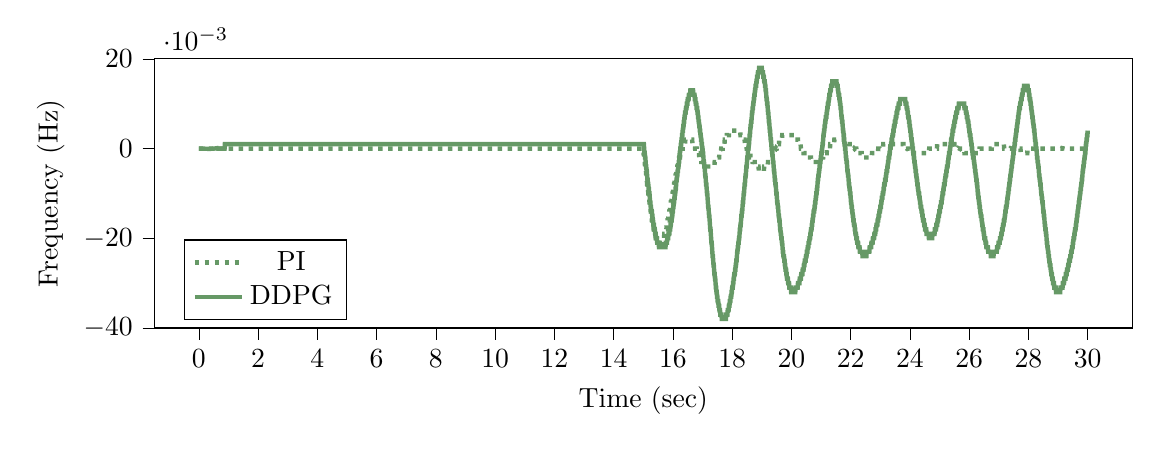 % This file was created by tikzplotlib v0.9.1.
\begin{tikzpicture}

\definecolor{color0}{rgb}{0.122,0.467,0.706}
\definecolor{color1}{rgb}{1,0.498,0.055}

\begin{axis}[
compat=newest,
tick align=outside,
tick pos=left,
x grid style={white!69.02!black},
xmin=-1.5, xmax=31.5,
xtick style={color=black},
y grid style={white!69.02!black},
ymin=-0.040, ymax=0.020,
ytick style={color=black},
%yticklabel style={
%        /pgf/number format/.cd,
%        	fixed,
%        	fixed zerofill,
%         	precision=3,
%        /tikz/.cd
%},
scaled y ticks=true,
scaled y ticks=base 10:3,
width=14cm,
height=5cm,
xlabel=Time (sec),
ylabel=Frequency (Hz),
%y label style={at={(-0.2,0.5)}}
legend pos=south west
]

\addplot [ultra thick, green!20!gray, dotted]
table {%
0 0
0.01 0
0.02 0
0.03 0
0.04 0
0.05 0
0.06 0
0.07 0
0.08 0
0.09 0
0.1 0
0.11 0
0.12 0
0.13 0
0.14 0
0.15 0
0.16 0
0.17 0
0.18 0
0.19 0
0.2 0
0.21 0
0.22 0
0.23 0
0.24 0
0.25 0
0.26 0
0.27 0
0.28 0
0.29 0
0.3 0
0.31 0
0.32 0
0.33 0
0.34 0
0.35 0
0.36 0
0.37 0
0.38 0
0.39 0
0.4 0
0.41 0
0.42 0
0.43 0
0.44 0
0.45 0
0.46 0
0.47 0
0.48 0
0.49 0
0.5 0
0.51 0
0.52 0
0.53 0
0.54 0
0.55 0
0.56 0
0.57 0
0.58 0
0.59 0
0.6 0
0.61 0
0.62 0
0.63 0
0.64 0
0.65 0
0.66 0
0.67 0
0.68 0
0.69 0
0.7 0
0.71 0
0.72 0
0.73 0
0.74 0
0.75 0
0.76 0
0.77 0
0.78 0
0.79 0
0.8 0
0.81 0
0.82 0
0.83 0
0.84 0
0.85 0
0.86 0
0.87 0
0.88 0
0.89 0
0.9 0
0.91 0
0.92 0
0.93 0
0.94 0
0.95 0
0.96 0
0.97 0
0.98 0
0.99 0
1 0
1.01 0
1.02 0
1.03 0
1.04 0
1.05 0
1.06 0
1.07 0
1.08 0
1.09 0
1.1 0
1.11 0
1.12 0
1.13 0
1.14 0
1.15 0
1.16 0
1.17 0
1.18 0
1.19 0
1.2 0
1.21 0
1.22 0
1.23 0
1.24 0
1.25 0
1.26 0
1.27 0
1.28 0
1.29 0
1.3 0
1.31 0
1.32 0
1.33 0
1.34 0
1.35 0
1.36 0
1.37 0
1.38 0
1.39 0
1.4 0
1.41 0
1.42 0
1.43 0
1.44 0
1.45 0
1.46 0
1.47 0
1.48 0
1.49 0
1.5 0
1.51 0
1.52 0
1.53 0
1.54 0
1.55 0
1.56 0
1.57 0
1.58 0
1.59 0
1.6 0
1.61 0
1.62 0
1.63 0
1.64 0
1.65 0
1.66 0
1.67 0
1.68 0
1.69 0
1.7 0
1.71 0
1.72 0
1.73 0
1.74 0
1.75 0
1.76 0
1.77 0
1.78 0
1.79 0
1.8 0
1.81 0
1.82 0
1.83 0
1.84 0
1.85 0
1.86 0
1.87 0
1.88 0
1.89 0
1.9 0
1.91 0
1.92 0
1.93 0
1.94 0
1.95 0
1.96 0
1.97 0
1.98 0
1.99 0
2 0
2.01 0
2.02 0
2.03 0
2.04 0
2.05 0
2.06 0
2.07 0
2.08 0
2.09 0
2.1 0
2.11 0
2.12 0
2.13 0
2.14 0
2.15 0
2.16 0
2.17 0
2.18 0
2.19 0
2.2 0
2.21 0
2.22 0
2.23 0
2.24 0
2.25 0
2.26 0
2.27 0
2.28 0
2.29 0
2.3 0
2.31 0
2.32 0
2.33 0
2.34 0
2.35 0
2.36 0
2.37 0
2.38 0
2.39 0
2.4 0
2.41 0
2.42 0
2.43 0
2.44 0
2.45 0
2.46 0
2.47 0
2.48 0
2.49 0
2.5 0
2.51 0
2.52 0
2.53 0
2.54 0
2.55 0
2.56 0
2.57 0
2.58 0
2.59 0
2.6 0
2.61 0
2.62 0
2.63 0
2.64 0
2.65 0
2.66 0
2.67 0
2.68 0
2.69 0
2.7 0
2.71 0
2.72 0
2.73 0
2.74 0
2.75 0
2.76 0
2.77 0
2.78 0
2.79 0
2.8 0
2.81 0
2.82 0
2.83 0
2.84 0
2.85 0
2.86 0
2.87 0
2.88 0
2.89 0
2.9 0
2.91 0
2.92 0
2.93 0
2.94 0
2.95 0
2.96 0
2.97 0
2.98 0
2.99 0
3.0 0
3.01 0
3.02 0
3.03 0
3.04 0
3.05 0
3.06 0
3.07 0
3.08 0
3.09 0
3.1 0
3.11 0
3.12 0
3.13 0
3.14 0
3.15 0
3.16 0
3.17 0
3.18 0
3.19 0
3.2 0
3.21 0
3.22 0
3.23 0
3.24 0
3.25 0
3.26 0
3.27 0
3.28 0
3.29 0
3.3 0
3.31 0
3.32 0
3.33 0
3.34 0
3.35 0
3.36 0
3.37 0
3.38 0
3.39 0
3.4 0
3.41 0
3.42 0
3.43 0
3.44 0
3.45 0
3.46 0
3.47 0
3.48 0
3.49 0
3.5 0
3.51 0
3.52 0
3.53 0
3.54 0
3.55 0
3.56 0
3.57 0
3.58 0
3.59 0
3.6 0
3.61 0
3.62 0
3.63 0
3.64 0
3.65 0
3.66 0
3.67 0
3.68 0
3.69 0
3.7 0
3.71 0
3.72 0
3.73 0
3.74 0
3.75 0
3.76 0
3.77 0
3.78 0
3.79 0
3.8 0
3.81 0
3.82 0
3.83 0
3.84 0
3.85 0
3.86 0
3.87 0
3.88 0
3.89 0
3.9 0
3.91 0
3.92 0
3.93 0
3.94 0
3.95 0
3.96 0
3.97 0
3.98 0
3.99 0
4.0 0
4.01 0
4.02 0
4.03 0
4.04 0
4.05 0
4.06 0
4.07 0
4.08 0
4.09 0
4.1 0
4.11 0
4.12 0
4.13 0
4.14 0
4.15 0
4.16 0
4.17 0
4.18 0
4.19 0
4.2 0
4.21 0
4.22 0
4.23 0
4.24 0
4.25 0
4.26 0
4.27 0
4.28 0
4.29 0
4.3 0
4.31 0
4.32 0
4.33 0
4.34 0
4.35 0
4.36 0
4.37 0
4.38 0
4.39 0
4.4 0
4.41 0
4.42 0
4.43 0
4.44 0
4.45 0
4.46 0
4.47 0
4.48 0
4.49 0
4.5 0
4.51 0
4.52 0
4.53 0
4.54 0
4.55 0
4.56 0
4.57 0
4.58 0
4.59 0
4.6 0
4.61 0
4.62 0
4.63 0
4.64 0
4.65 0
4.66 0
4.67 0
4.68 0
4.69 0
4.7 0
4.71 0
4.72 0
4.73 0
4.74 0
4.75 0
4.76 0
4.77 0
4.78 0
4.79 0
4.8 0
4.81 0
4.82 0
4.83 0
4.84 0
4.85 0
4.86 0
4.87 0
4.88 0
4.89 0
4.9 0
4.91 0
4.92 0
4.93 0
4.94 0
4.95 0
4.96 0
4.97 0
4.98 0
4.99 0
5.0 0
5.01 0
5.02 0
5.03 0
5.04 0
5.05 0
5.06 0
5.07 0
5.08 0
5.09 0
5.1 0
5.11 0
5.12 0
5.13 0
5.14 0
5.15 0
5.16 0
5.17 0
5.18 0
5.19 0
5.2 0
5.21 0
5.22 0
5.23 0
5.24 0
5.25 0
5.26 0
5.27 0
5.28 0
5.29 0
5.3 0
5.31 0
5.32 0
5.33 0
5.34 0
5.35 0
5.36 0
5.37 0
5.38 0
5.39 0
5.4 0
5.41 0
5.42 0
5.43 0
5.44 0
5.45 0
5.46 0
5.47 0
5.48 0
5.49 0
5.5 0
5.51 0
5.52 0
5.53 0
5.54 0
5.55 0
5.56 0
5.57 0
5.58 0
5.59 0
5.6 0
5.61 0
5.62 0
5.63 0
5.64 0
5.65 0
5.66 0
5.67 0
5.68 0
5.69 0
5.7 0
5.71 0
5.72 0
5.73 0
5.74 0
5.75 0
5.76 0
5.77 0
5.78 0
5.79 0
5.8 0
5.81 0
5.82 0
5.83 0
5.84 0
5.85 0
5.86 0
5.87 0
5.88 0
5.89 0
5.9 0
5.91 0
5.92 0
5.93 0
5.94 0
5.95 0
5.96 0
5.97 0
5.98 0
5.99 0
6.0 0
6.01 0
6.02 0
6.03 0
6.04 0
6.05 0
6.06 0
6.07 0
6.08 0
6.09 0
6.1 0
6.11 0
6.12 0
6.13 0
6.14 0
6.15 0
6.16 0
6.17 0
6.18 0
6.19 0
6.2 0
6.21 0
6.22 0
6.23 0
6.24 0
6.25 0
6.26 0
6.27 0
6.28 0
6.29 0
6.3 0
6.31 0
6.32 0
6.33 0
6.34 0
6.35 0
6.36 0
6.37 0
6.38 0
6.39 0
6.4 0
6.41 0
6.42 0
6.43 0
6.44 0
6.45 0
6.46 0
6.47 0
6.48 0
6.49 0
6.5 0
6.51 0
6.52 0
6.53 0
6.54 0
6.55 0
6.56 0
6.57 0
6.58 0
6.59 0
6.6 0
6.61 0
6.62 0
6.63 0
6.64 0
6.65 0
6.66 0
6.67 0
6.68 0
6.69 0
6.7 0
6.71 0
6.72 0
6.73 0
6.74 0
6.75 0
6.76 0
6.77 0
6.78 0
6.79 0
6.8 0
6.81 0
6.82 0
6.83 0
6.84 0
6.85 0
6.86 0
6.87 0
6.88 0
6.89 0
6.9 0
6.91 0
6.92 0
6.93 0
6.94 0
6.95 0
6.96 0
6.97 0
6.98 0
6.99 0
7.0 0
7.01 0
7.02 0
7.03 0
7.04 0
7.05 0
7.06 0
7.07 0
7.08 0
7.09 0
7.1 0
7.11 0
7.12 0
7.13 0
7.14 0
7.15 0
7.16 0
7.17 0
7.18 0
7.19 0
7.2 0
7.21 0
7.22 0
7.23 0
7.24 0
7.25 0
7.26 0
7.27 0
7.28 0
7.29 0
7.3 0
7.31 0
7.32 0
7.33 0
7.34 0
7.35 0
7.36 0
7.37 0
7.38 0
7.39 0
7.4 0
7.41 0
7.42 0
7.43 0
7.44 0
7.45 0
7.46 0
7.47 0
7.48 0
7.49 0
7.5 0
7.51 0
7.52 0
7.53 0
7.54 0
7.55 0
7.56 0
7.57 0
7.58 0
7.59 0
7.6 0
7.61 0
7.62 0
7.63 0
7.64 0
7.65 0
7.66 0
7.67 0
7.68 0
7.69 0
7.7 0
7.71 0
7.72 0
7.73 0
7.74 0
7.75 0
7.76 0
7.77 0
7.78 0
7.79 0
7.8 0
7.81 0
7.82 0
7.83 0
7.84 0
7.85 0
7.86 0
7.87 0
7.88 0
7.89 0
7.9 0
7.91 0
7.92 0
7.93 0
7.94 0
7.95 0
7.96 0
7.97 0
7.98 0
7.99 0
8.0 0
8.01 0
8.02 0
8.03 0
8.04 0
8.05 0
8.06 0
8.07 0
8.08 0
8.09 0
8.1 0
8.11 0
8.12 0
8.13 0
8.14 0
8.15 0
8.16 0
8.17 0
8.18 0
8.19 0
8.2 0
8.21 0
8.22 0
8.23 0
8.24 0
8.25 0
8.26 0
8.27 0
8.28 0
8.29 0
8.3 0
8.31 0
8.32 0
8.33 0
8.34 0
8.35 0
8.36 0
8.37 0
8.38 0
8.39 0
8.4 0
8.41 0
8.42 0
8.43 0
8.44 0
8.45 0
8.46 0
8.47 0
8.48 0
8.49 0
8.5 0
8.51 0
8.52 0
8.53 0
8.54 0
8.55 0
8.56 0
8.57 0
8.58 0
8.59 0
8.6 0
8.61 0
8.62 0
8.63 0
8.64 0
8.65 0
8.66 0
8.67 0
8.68 0
8.69 0
8.7 0
8.71 0
8.72 0
8.73 0
8.74 0
8.75 0
8.76 0
8.77 0
8.78 0
8.79 0
8.8 0
8.81 0
8.82 0
8.83 0
8.84 0
8.85 0
8.86 0
8.87 0
8.88 0
8.89 0
8.9 0
8.91 0
8.92 0
8.93 0
8.94 0
8.95 0
8.96 0
8.97 0
8.98 0
8.99 0
9.0 0
9.01 0
9.02 0
9.03 0
9.04 0
9.05 0
9.06 0
9.07 0
9.08 0
9.09 0
9.1 0
9.11 0
9.12 0
9.13 0
9.14 0
9.15 0
9.16 0
9.17 0
9.18 0
9.19 0
9.2 0
9.21 0
9.22 0
9.23 0
9.24 0
9.25 0
9.26 0
9.27 0
9.28 0
9.29 0
9.3 0
9.31 0
9.32 0
9.33 0
9.34 0
9.35 0
9.36 0
9.37 0
9.38 0
9.39 0
9.4 0
9.41 0
9.42 0
9.43 0
9.44 0
9.45 0
9.46 0
9.47 0
9.48 0
9.49 0
9.5 0
9.51 0
9.52 0
9.53 0
9.54 0
9.55 0
9.56 0
9.57 0
9.58 0
9.59 0
9.6 0
9.61 0
9.62 0
9.63 0
9.64 0
9.65 0
9.66 0
9.67 0
9.68 0
9.69 0
9.7 0
9.71 0
9.72 0
9.73 0
9.74 0
9.75 0
9.76 0
9.77 0
9.78 0
9.79 0
9.8 0
9.81 0
9.82 0
9.83 0
9.84 0
9.85 0
9.86 0
9.87 0
9.88 0
9.89 0
9.9 0
9.91 0
9.92 0
9.93 0
9.94 0
9.95 0
9.96 0
9.97 0
9.98 0
9.99 0
10.0 0
10.01 0
10.02 0
10.03 0
10.04 0
10.05 0
10.06 0
10.07 0
10.08 0
10.09 0
10.1 0
10.11 0
10.12 0
10.13 0
10.14 0
10.15 0
10.16 0
10.17 0
10.18 0
10.19 0
10.2 0
10.21 0
10.22 0
10.23 0
10.24 0
10.25 0
10.26 0
10.27 0
10.28 0
10.29 0
10.3 0
10.31 0
10.32 0
10.33 0
10.34 0
10.35 0
10.36 0
10.37 0
10.38 0
10.39 0
10.4 0
10.41 0
10.42 0
10.43 0
10.44 0
10.45 0
10.46 0
10.47 0
10.48 0
10.49 0
10.5 0
10.51 0
10.52 0
10.53 0
10.54 0
10.55 0
10.56 0
10.57 0
10.58 0
10.59 0
10.6 0
10.61 0
10.62 0
10.63 0
10.64 0
10.65 0
10.66 0
10.67 0
10.68 0
10.69 0
10.7 0
10.71 0
10.72 0
10.73 0
10.74 0
10.75 0
10.76 0
10.77 0
10.78 0
10.79 0
10.8 0
10.81 0
10.82 0
10.83 0
10.84 0
10.85 0
10.86 0
10.87 0
10.88 0
10.89 0
10.9 0
10.91 0
10.92 0
10.93 0
10.94 0
10.95 0
10.96 0
10.97 0
10.98 0
10.99 0
11.0 0
11.01 0
11.02 0
11.03 0
11.04 0
11.05 0
11.06 0
11.07 0
11.08 0
11.09 0
11.1 0
11.11 0
11.12 0
11.13 0
11.14 0
11.15 0
11.16 0
11.17 0
11.18 0
11.19 0
11.2 0
11.21 0
11.22 0
11.23 0
11.24 0
11.25 0
11.26 0
11.27 0
11.28 0
11.29 0
11.3 0
11.31 0
11.32 0
11.33 0
11.34 0
11.35 0
11.36 0
11.37 0
11.38 0
11.39 0
11.4 0
11.41 0
11.42 0
11.43 0
11.44 0
11.45 0
11.46 0
11.47 0
11.48 0
11.49 0
11.5 0
11.51 0
11.52 0
11.53 0
11.54 0
11.55 0
11.56 0
11.57 0
11.58 0
11.59 0
11.6 0
11.61 0
11.62 0
11.63 0
11.64 0
11.65 0
11.66 0
11.67 0
11.68 0
11.69 0
11.7 0
11.71 0
11.72 0
11.73 0
11.74 0
11.75 0
11.76 0
11.77 0
11.78 0
11.79 0
11.8 0
11.81 0
11.82 0
11.83 0
11.84 0
11.85 0
11.86 0
11.87 0
11.88 0
11.89 0
11.9 0
11.91 0
11.92 0
11.93 0
11.94 0
11.95 0
11.96 0
11.97 0
11.98 0
11.99 0
12.0 0
12.01 0
12.02 0
12.03 0
12.04 0
12.05 0
12.06 0
12.07 0
12.08 0
12.09 0
12.1 0
12.11 0
12.12 0
12.13 0
12.14 0
12.15 0
12.16 0
12.17 0
12.18 0
12.19 0
12.2 0
12.21 0
12.22 0
12.23 0
12.24 0
12.25 0
12.26 0
12.27 0
12.28 0
12.29 0
12.3 0
12.31 0
12.32 0
12.33 0
12.34 0
12.35 0
12.36 0
12.37 0
12.38 0
12.39 0
12.4 0
12.41 0
12.42 0
12.43 0
12.44 0
12.45 0
12.46 0
12.47 0
12.48 0
12.49 0
12.5 0
12.51 0
12.52 0
12.53 0
12.54 0
12.55 0
12.56 0
12.57 0
12.58 0
12.59 0
12.6 0
12.61 0
12.62 0
12.63 0
12.64 0
12.65 0
12.66 0
12.67 0
12.68 0
12.69 0
12.7 0
12.71 0
12.72 0
12.73 0
12.74 0
12.75 0
12.76 0
12.77 0
12.78 0
12.79 0
12.8 0
12.81 0
12.82 0
12.83 0
12.84 0
12.85 0
12.86 0
12.87 0
12.88 0
12.89 0
12.9 0
12.91 0
12.92 0
12.93 0
12.94 0
12.95 0
12.96 0
12.97 0
12.98 0
12.99 0
13.0 0
13.01 0
13.02 0
13.03 0
13.04 0
13.05 0
13.06 0
13.07 0
13.08 0
13.09 0
13.1 0
13.11 0
13.12 0
13.13 0
13.14 0
13.15 0
13.16 0
13.17 0
13.18 0
13.19 0
13.2 0
13.21 0
13.22 0
13.23 0
13.24 0
13.25 0
13.26 0
13.27 0
13.28 0
13.29 0
13.3 0
13.31 0
13.32 0
13.33 0
13.34 0
13.35 0
13.36 0
13.37 0
13.38 0
13.39 0
13.4 0
13.41 0
13.42 0
13.43 0
13.44 0
13.45 0
13.46 0
13.47 0
13.48 0
13.49 0
13.5 0
13.51 0
13.52 0
13.53 0
13.54 0
13.55 0
13.56 0
13.57 0
13.58 0
13.59 0
13.6 0
13.61 0
13.62 0
13.63 0
13.64 0
13.65 0
13.66 0
13.67 0
13.68 0
13.69 0
13.7 0
13.71 0
13.72 0
13.73 0
13.74 0
13.75 0
13.76 0
13.77 0
13.78 0
13.79 0
13.8 0
13.81 0
13.82 0
13.83 0
13.84 0
13.85 0
13.86 0
13.87 0
13.88 0
13.89 0
13.9 0
13.91 0
13.92 0
13.93 0
13.94 0
13.95 0
13.96 0
13.97 0
13.98 0
13.99 0
14.0 0
14.01 0
14.02 0
14.03 0
14.04 0
14.05 0
14.06 0
14.07 0
14.08 0
14.09 0
14.1 0
14.11 0
14.12 0
14.13 0
14.14 0
14.15 0
14.16 0
14.17 0
14.18 0
14.19 0
14.2 0
14.21 0
14.22 0
14.23 0
14.24 0
14.25 0
14.26 0
14.27 0
14.28 0
14.29 0
14.3 0
14.31 0
14.32 0
14.33 0
14.34 0
14.35 0
14.36 0
14.37 0
14.38 0
14.39 0
14.4 0
14.41 0
14.42 0
14.43 0
14.44 0
14.45 0
14.46 0
14.47 0
14.48 0
14.49 0
14.5 0
14.51 0
14.52 0
14.53 0
14.54 0
14.55 0
14.56 0
14.57 0
14.58 0
14.59 0
14.6 0
14.61 0
14.62 0
14.63 0
14.64 0
14.65 0
14.66 0
14.67 0
14.68 0
14.69 0
14.7 0
14.71 0
14.72 0
14.73 0
14.74 0
14.75 0
14.76 0
14.77 0
14.78 0
14.79 0
14.8 0
14.81 0
14.82 0
14.83 0
14.84 0
14.85 0
14.86 0
14.87 0
14.88 0
14.89 0
14.9 0
14.91 0
14.92 0
14.93 0
14.94 0
14.95 0
14.96 0
14.97 0
14.98 0
14.99 0
15.0 -3.937e-09
15.01 -0.001
15.02 -0.001
15.03 -0.002
15.04 -0.002
15.05 -0.003
15.06 -0.004
15.07 -0.004
15.08 -0.005
15.09 -0.005
15.1 -0.006
15.11 -0.007
15.12 -0.007
15.13 -0.008
15.14 -0.008
15.15 -0.009
15.16 -0.009
15.17 -0.01
15.18 -0.01
15.19 -0.011
15.2 -0.011
15.21 -0.012
15.22 -0.012
15.23 -0.013
15.24 -0.013
15.25 -0.014
15.26 -0.014
15.27 -0.015
15.28 -0.015
15.29 -0.016
15.3 -0.016
15.31 -0.016
15.32 -0.017
15.33 -0.017
15.34 -0.017
15.35 -0.018
15.36 -0.018
15.37 -0.018
15.38 -0.019
15.39 -0.019
15.4 -0.019
15.41 -0.019
15.42 -0.02
15.43 -0.02
15.44 -0.02
15.45 -0.02
15.46 -0.02
15.47 -0.021
15.48 -0.021
15.49 -0.021
15.5 -0.021
15.51 -0.021
15.52 -0.021
15.53 -0.021
15.54 -0.021
15.55 -0.021
15.56 -0.021
15.57 -0.021
15.58 -0.021
15.59 -0.021
15.6 -0.021
15.61 -0.021
15.62 -0.021
15.63 -0.021
15.64 -0.021
15.65 -0.02
15.66 -0.02
15.67 -0.02
15.68 -0.02
15.69 -0.02
15.7 -0.02
15.71 -0.019
15.72 -0.019
15.73 -0.019
15.74 -0.019
15.75 -0.018
15.76 -0.018
15.77 -0.018
15.78 -0.018
15.79 -0.017
15.8 -0.017
15.81 -0.017
15.82 -0.016
15.83 -0.016
15.84 -0.016
15.85 -0.015
15.86 -0.015
15.87 -0.015
15.88 -0.014
15.89 -0.014
15.9 -0.014
15.91 -0.013
15.92 -0.013
15.93 -0.012
15.94 -0.012
15.95 -0.012
15.96 -0.011
15.97 -0.011
15.98 -0.011
15.99 -0.01
16.0 -0.01
16.01 -0.009
16.02 -0.009
16.03 -0.009
16.04 -0.008
16.05 -0.008
16.06 -0.007
16.07 -0.007
16.08 -0.007
16.09 -0.006
16.1 -0.006
16.11 -0.006
16.12 -0.005
16.13 -0.005
16.14 -0.005
16.15 -0.004
16.16 -0.004
16.17 -0.004
16.18 -0.003
16.19 -0.003
16.2 -0.003
16.21 -0.002
16.22 -0.002
16.23 -0.002
16.24 -0.002
16.25 -0.001
16.26 -0.001
16.27 -0.001
16.28 -0.001
16.29 -0.0
16.3 -0.0
16.31 -3.81e-05
16.32 0.0
16.33 0.0
16.34 0.001
16.35 0.001
16.36 0.001
16.37 0.001
16.38 0.001
16.39 0.001
16.4 0.001
16.41 0.001
16.42 0.002
16.43 0.002
16.44 0.002
16.45 0.002
16.46 0.002
16.47 0.002
16.48 0.002
16.49 0.002
16.5 0.002
16.51 0.002
16.52 0.002
16.53 0.002
16.54 0.002
16.55 0.002
16.56 0.002
16.57 0.002
16.58 0.002
16.59 0.002
16.6 0.002
16.61 0.002
16.62 0.002
16.63 0.002
16.64 0.002
16.65 0.002
16.66 0.001
16.67 0.001
16.68 0.001
16.69 0.001
16.7 0.001
16.71 0.001
16.72 0.001
16.73 0.001
16.74 0.001
16.75 0.0
16.76 0.0
16.77 0.0
16.78 1.33e-05
16.79 -0.0
16.8 -0.0
16.81 -0.0
16.82 -0.001
16.83 -0.001
16.84 -0.001
16.85 -0.001
16.86 -0.001
16.87 -0.001
16.88 -0.001
16.89 -0.002
16.9 -0.002
16.91 -0.002
16.92 -0.002
16.93 -0.002
16.94 -0.002
16.95 -0.002
16.96 -0.003
16.97 -0.003
16.98 -0.003
16.99 -0.003
17.0 -0.003
17.01 -0.003
17.02 -0.003
17.03 -0.003
17.04 -0.003
17.05 -0.004
17.06 -0.004
17.07 -0.004
17.08 -0.004
17.09 -0.004
17.1 -0.004
17.11 -0.004
17.12 -0.004
17.13 -0.004
17.14 -0.004
17.15 -0.004
17.16 -0.004
17.17 -0.004
17.18 -0.004
17.19 -0.004
17.2 -0.004
17.21 -0.004
17.22 -0.004
17.23 -0.004
17.24 -0.004
17.25 -0.004
17.26 -0.004
17.27 -0.004
17.28 -0.004
17.29 -0.004
17.3 -0.004
17.31 -0.004
17.32 -0.004
17.33 -0.004
17.34 -0.004
17.35 -0.004
17.36 -0.004
17.37 -0.004
17.38 -0.004
17.39 -0.004
17.4 -0.004
17.41 -0.003
17.42 -0.003
17.43 -0.003
17.44 -0.003
17.45 -0.003
17.46 -0.003
17.47 -0.003
17.48 -0.003
17.49 -0.003
17.5 -0.002
17.51 -0.002
17.52 -0.002
17.53 -0.002
17.54 -0.002
17.55 -0.002
17.56 -0.002
17.57 -0.001
17.58 -0.001
17.59 -0.001
17.6 -0.001
17.61 -0.001
17.62 -0.001
17.63 -0.0
17.64 -0.0
17.65 -5.271e-05
17.66 0.0
17.67 0.0
17.68 0.0
17.69 0.001
17.7 0.001
17.71 0.001
17.72 0.001
17.73 0.001
17.74 0.001
17.75 0.002
17.76 0.002
17.77 0.002
17.78 0.002
17.79 0.002
17.8 0.002
17.81 0.002
17.82 0.003
17.83 0.003
17.84 0.003
17.85 0.003
17.86 0.003
17.87 0.003
17.88 0.003
17.89 0.003
17.9 0.004
17.91 0.004
17.92 0.004
17.93 0.004
17.94 0.004
17.95 0.004
17.96 0.004
17.97 0.004
17.98 0.004
17.99 0.004
18 0.004
18.01 0.004
18.02 0.004
18.03 0.004
18.04 0.004
18.05 0.004
18.06 0.004
18.07 0.004
18.08 0.004
18.09 0.004
18.1 0.004
18.11 0.004
18.12 0.004
18.13 0.004
18.14 0.004
18.15 0.004
18.16 0.004
18.17 0.004
18.18 0.004
18.19 0.004
18.2 0.004
18.21 0.004
18.22 0.004
18.23 0.004
18.24 0.004
18.25 0.004
18.26 0.004
18.27 0.004
18.28 0.003
18.29 0.003
18.3 0.003
18.31 0.003
18.32 0.003
18.33 0.003
18.34 0.003
18.35 0.003
18.36 0.002
18.37 0.002
18.38 0.002
18.39 0.002
18.4 0.002
18.41 0.002
18.42 0.002
18.43 0.001
18.44 0.001
18.45 0.001
18.46 0.001
18.47 0.001
18.48 0.001
18.49 0.0
18.5 0.0
18.51 0.0
18.52 6.408e-06
18.53 -0.0
18.54 -0.0
18.55 -0.0
18.56 -0.001
18.57 -0.001
18.58 -0.001
18.59 -0.001
18.6 -0.001
18.61 -0.001
18.62 -0.002
18.63 -0.002
18.64 -0.002
18.65 -0.002
18.66 -0.002
18.67 -0.002
18.68 -0.002
18.69 -0.003
18.7 -0.003
18.71 -0.003
18.72 -0.003
18.73 -0.003
18.74 -0.003
18.75 -0.003
18.76 -0.003
18.77 -0.004
18.78 -0.004
18.79 -0.004
18.8 -0.004
18.81 -0.004
18.82 -0.004
18.83 -0.004
18.84 -0.004
18.85 -0.004
18.86 -0.004
18.87 -0.004
18.88 -0.004
18.89 -0.004
18.9 -0.005
18.91 -0.005
18.92 -0.005
18.93 -0.005
18.94 -0.005
18.95 -0.005
18.96 -0.005
18.97 -0.005
18.98 -0.005
18.99 -0.005
19.0 -0.005
19.01 -0.005
19.02 -0.005
19.03 -0.005
19.04 -0.005
19.05 -0.005
19.06 -0.005
19.07 -0.005
19.08 -0.004
19.09 -0.004
19.1 -0.004
19.11 -0.004
19.12 -0.004
19.13 -0.004
19.14 -0.004
19.15 -0.004
19.16 -0.004
19.17 -0.004
19.18 -0.004
19.19 -0.004
19.2 -0.004
19.21 -0.003
19.22 -0.003
19.23 -0.003
19.24 -0.003
19.25 -0.003
19.26 -0.003
19.27 -0.003
19.28 -0.003
19.29 -0.003
19.3 -0.002
19.31 -0.002
19.32 -0.002
19.33 -0.002
19.34 -0.002
19.35 -0.002
19.36 -0.002
19.37 -0.001
19.38 -0.001
19.39 -0.001
19.4 -0.001
19.41 -0.001
19.42 -0.001
19.43 -0.001
19.44 -0.0
19.45 -0.0
19.46 -0.0
19.47 -5.002e-05
19.48 8.966e-05
19.49 0.0
19.5 0.0
19.51 0.001
19.52 0.001
19.53 0.001
19.54 0.001
19.55 0.001
19.56 0.001
19.57 0.001
19.58 0.001
19.59 0.002
19.6 0.002
19.61 0.002
19.62 0.002
19.63 0.002
19.64 0.002
19.65 0.002
19.66 0.002
19.67 0.002
19.68 0.002
19.69 0.003
19.7 0.003
19.71 0.003
19.72 0.003
19.73 0.003
19.74 0.003
19.75 0.003
19.76 0.003
19.77 0.003
19.78 0.003
19.79 0.003
19.8 0.003
19.81 0.003
19.82 0.003
19.83 0.003
19.84 0.003
19.85 0.003
19.86 0.003
19.87 0.003
19.88 0.003
19.89 0.003
19.9 0.003
19.91 0.003
19.92 0.003
19.93 0.003
19.94 0.003
19.95 0.003
19.96 0.003
19.97 0.003
19.98 0.003
19.99 0.003
20.0 0.003
20.01 0.003
20.02 0.003
20.03 0.003
20.04 0.003
20.05 0.003
20.06 0.003
20.07 0.003
20.08 0.003
20.09 0.003
20.1 0.003
20.11 0.003
20.12 0.002
20.13 0.002
20.14 0.002
20.15 0.002
20.16 0.002
20.17 0.002
20.18 0.002
20.19 0.002
20.2 0.002
20.21 0.002
20.22 0.002
20.23 0.001
20.24 0.001
20.25 0.001
20.26 0.001
20.27 0.001
20.28 0.001
20.29 0.001
20.3 0.001
20.31 0.001
20.32 0.0
20.33 0.0
20.34 0.0
20.35 0.0
20.36 2.286e-05
20.37 -8.679e-05
20.38 -0.0
20.39 -0.0
20.4 -0.0
20.41 -0.001
20.42 -0.001
20.43 -0.001
20.44 -0.001
20.45 -0.001
20.46 -0.001
20.47 -0.001
20.48 -0.001
20.49 -0.001
20.5 -0.001
20.51 -0.001
20.52 -0.002
20.53 -0.002
20.54 -0.002
20.55 -0.002
20.56 -0.002
20.57 -0.002
20.58 -0.002
20.59 -0.002
20.6 -0.002
20.61 -0.002
20.62 -0.002
20.63 -0.002
20.64 -0.002
20.65 -0.002
20.66 -0.002
20.67 -0.003
20.68 -0.003
20.69 -0.003
20.7 -0.003
20.71 -0.003
20.72 -0.003
20.73 -0.003
20.74 -0.003
20.75 -0.003
20.76 -0.003
20.77 -0.003
20.78 -0.003
20.79 -0.003
20.8 -0.003
20.81 -0.003
20.82 -0.003
20.83 -0.003
20.84 -0.003
20.85 -0.003
20.86 -0.003
20.87 -0.003
20.88 -0.003
20.89 -0.003
20.9 -0.003
20.91 -0.003
20.92 -0.002
20.93 -0.002
20.94 -0.002
20.95 -0.002
20.96 -0.002
20.97 -0.002
20.98 -0.002
20.99 -0.002
21.0 -0.002
21.01 -0.002
21.02 -0.002
21.03 -0.002
21.04 -0.002
21.05 -0.002
21.06 -0.002
21.07 -0.002
21.08 -0.001
21.09 -0.001
21.1 -0.001
21.11 -0.001
21.12 -0.001
21.13 -0.001
21.14 -0.001
21.15 -0.001
21.16 -0.001
21.17 -0.001
21.18 -0.001
21.19 -0.001
21.2 -0.0
21.21 -0.0
21.22 -0.0
21.23 -0.0
21.24 -9.258e-05
21.25 -5.427e-06
21.26 8.124e-05
21.27 0.0
21.28 0.0
21.29 0.0
21.3 0.0
21.31 0.001
21.32 0.001
21.33 0.001
21.34 0.001
21.35 0.001
21.36 0.001
21.37 0.001
21.38 0.001
21.39 0.001
21.4 0.001
21.41 0.001
21.42 0.001
21.43 0.001
21.44 0.001
21.45 0.002
21.46 0.002
21.47 0.002
21.48 0.002
21.49 0.002
21.5 0.002
21.51 0.002
21.52 0.002
21.53 0.002
21.54 0.002
21.55 0.002
21.56 0.002
21.57 0.002
21.58 0.002
21.59 0.002
21.6 0.002
21.61 0.002
21.62 0.002
21.63 0.002
21.64 0.002
21.65 0.002
21.66 0.002
21.67 0.002
21.68 0.002
21.69 0.002
21.7 0.002
21.71 0.002
21.72 0.002
21.73 0.002
21.74 0.002
21.75 0.002
21.76 0.002
21.77 0.002
21.78 0.002
21.79 0.002
21.8 0.002
21.81 0.002
21.82 0.002
21.83 0.002
21.84 0.002
21.85 0.002
21.86 0.002
21.87 0.002
21.88 0.002
21.89 0.002
21.9 0.001
21.91 0.001
21.92 0.001
21.93 0.001
21.94 0.001
21.95 0.001
21.96 0.001
21.97 0.001
21.98 0.001
21.99 0.001
22.0 0.001
22.01 0.001
22.02 0.001
22.03 0.001
22.04 0.001
22.05 0.0
22.06 0.0
22.07 0.0
22.08 0.0
22.09 0.0
22.1 0.0
22.11 7.06e-05
22.12 -1.045e-07
22.13 -7.052e-05
22.14 -0.0
22.15 -0.0
22.16 -0.0
22.17 -0.0
22.18 -0.0
22.19 -0.0
22.2 -0.001
22.21 -0.001
22.22 -0.001
22.23 -0.001
22.24 -0.001
22.25 -0.001
22.26 -0.001
22.27 -0.001
22.28 -0.001
22.29 -0.001
22.3 -0.001
22.31 -0.001
22.32 -0.001
22.33 -0.001
22.34 -0.001
22.35 -0.001
22.36 -0.001
22.37 -0.001
22.38 -0.002
22.39 -0.002
22.4 -0.002
22.41 -0.002
22.42 -0.002
22.43 -0.002
22.44 -0.002
22.45 -0.002
22.46 -0.002
22.47 -0.002
22.48 -0.002
22.49 -0.002
22.5 -0.002
22.51 -0.002
22.52 -0.002
22.53 -0.002
22.54 -0.002
22.55 -0.002
22.56 -0.002
22.57 -0.002
22.58 -0.002
22.59 -0.002
22.6 -0.002
22.61 -0.002
22.62 -0.002
22.63 -0.002
22.64 -0.002
22.65 -0.002
22.66 -0.002
22.67 -0.002
22.68 -0.002
22.69 -0.002
22.7 -0.002
22.71 -0.002
22.72 -0.001
22.73 -0.001
22.74 -0.001
22.75 -0.001
22.76 -0.001
22.77 -0.001
22.78 -0.001
22.79 -0.001
22.8 -0.001
22.81 -0.001
22.82 -0.001
22.83 -0.001
22.84 -0.001
22.85 -0.001
22.86 -0.001
22.87 -0.001
22.88 -0.001
22.89 -0.001
22.9 -0.001
22.91 -0.001
22.92 -0.001
22.93 -0.0
22.94 -0.0
22.95 -0.0
22.96 -0.0
22.97 -0.0
22.98 -0.0
22.99 -9.061e-05
23.0 -3.206e-05
23.01 2.628e-05
23.02 8.431e-05
23.03 0.0
23.04 0.0
23.05 0.0
23.06 0.0
23.07 0.0
23.08 0.0
23.09 0.0
23.1 0.001
23.11 0.001
23.12 0.001
23.13 0.001
23.14 0.001
23.15 0.001
23.16 0.001
23.17 0.001
23.18 0.001
23.19 0.001
23.2 0.001
23.21 0.001
23.22 0.001
23.23 0.001
23.24 0.001
23.25 0.001
23.26 0.001
23.27 0.001
23.28 0.001
23.29 0.001
23.3 0.001
23.31 0.001
23.32 0.001
23.33 0.001
23.34 0.001
23.35 0.001
23.36 0.001
23.37 0.001
23.38 0.001
23.39 0.001
23.4 0.001
23.41 0.001
23.42 0.001
23.43 0.001
23.44 0.001
23.45 0.001
23.46 0.001
23.47 0.001
23.48 0.001
23.49 0.001
23.5 0.001
23.51 0.001
23.52 0.001
23.53 0.001
23.54 0.001
23.55 0.001
23.56 0.001
23.57 0.001
23.58 0.001
23.59 0.001
23.6 0.001
23.61 0.001
23.62 0.001
23.63 0.001
23.64 0.001
23.65 0.001
23.66 0.001
23.67 0.001
23.68 0.001
23.69 0.001
23.7 0.001
23.71 0.001
23.72 0.001
23.73 0.001
23.74 0.001
23.75 0.001
23.76 0.001
23.77 0.001
23.78 0.001
23.79 0.0
23.8 0.0
23.81 0.0
23.82 0.0
23.83 0.0
23.84 0.0
23.85 0.0
23.86 0.0
23.87 9.129e-05
23.88 4.308e-05
23.89 -4.984e-06
23.9 -5.283e-05
23.91 -0.0
23.92 -0.0
23.93 -0.0
23.94 -0.0
23.95 -0.0
23.96 -0.0
23.97 -0.0
23.98 -0.0
23.99 -0.0
24.0 -0.001
24.01 -0.001
24.02 -0.001
24.03 -0.001
24.04 -0.001
24.05 -0.001
24.06 -0.001
24.07 -0.001
24.08 -0.001
24.09 -0.001
24.1 -0.001
24.11 -0.001
24.12 -0.001
24.13 -0.001
24.14 -0.001
24.15 -0.001
24.16 -0.001
24.17 -0.001
24.18 -0.001
24.19 -0.001
24.2 -0.001
24.21 -0.001
24.22 -0.001
24.23 -0.001
24.24 -0.001
24.25 -0.001
24.26 -0.001
24.27 -0.001
24.28 -0.001
24.29 -0.001
24.3 -0.001
24.31 -0.001
24.32 -0.001
24.33 -0.001
24.34 -0.001
24.35 -0.001
24.36 -0.001
24.37 -0.001
24.38 -0.001
24.39 -0.001
24.4 -0.001
24.41 -0.001
24.42 -0.001
24.43 -0.001
24.44 -0.001
24.45 -0.001
24.46 -0.001
24.47 -0.001
24.48 -0.001
24.49 -0.001
24.5 -0.001
24.51 -0.001
24.52 -0.001
24.53 -0.001
24.54 -0.001
24.55 -0.001
24.56 -0.001
24.57 -0.001
24.58 -0.001
24.59 -0.001
24.6 -0.001
24.61 -0.001
24.62 -0.001
24.63 -0.001
24.64 -0.001
24.65 -0.0
24.66 -0.0
24.67 -0.0
24.68 -0.0
24.69 -0.0
24.7 -0.0
24.71 -0.0
24.72 -0.0
24.73 -0.0
24.74 -0.0
24.75 -0.0
24.76 -6.581e-05
24.77 -2.635e-05
24.78 1.297e-05
24.79 5.208e-05
24.8 9.094e-05
24.81 0.0
24.82 0.0
24.83 0.0
24.84 0.0
24.85 0.0
24.86 0.0
24.87 0.0
24.88 0.0
24.89 0.0
24.9 0.0
24.91 0.0
24.92 0.001
24.93 0.001
24.94 0.001
24.95 0.001
24.96 0.001
24.97 0.001
24.98 0.001
24.99 0.001
25.0 0.001
25.01 0.001
25.02 0.001
25.03 0.001
25.04 0.001
25.05 0.001
25.06 0.001
25.07 0.001
25.08 0.001
25.09 0.001
25.1 0.001
25.11 0.001
25.12 0.001
25.13 0.001
25.14 0.001
25.15 0.001
25.16 0.001
25.17 0.001
25.18 0.001
25.19 0.001
25.2 0.001
25.21 0.001
25.22 0.001
25.23 0.001
25.24 0.001
25.25 0.001
25.26 0.001
25.27 0.001
25.28 0.001
25.29 0.001
25.3 0.001
25.31 0.001
25.32 0.001
25.33 0.001
25.34 0.001
25.35 0.001
25.36 0.001
25.37 0.001
25.38 0.001
25.39 0.001
25.4 0.001
25.41 0.001
25.42 0.001
25.43 0.001
25.44 0.001
25.45 0.001
25.46 0.001
25.47 0.001
25.48 0.001
25.49 0.001
25.5 0.001
25.51 0.0
25.52 0.0
25.53 0.0
25.54 0.0
25.55 0.0
25.56 0.0
25.57 0.0
25.58 0.0
25.59 0.0
25.6 0.0
25.61 0.0
25.62 0.0
25.63 9.901e-05
25.64 6.672e-05
25.65 3.45e-05
25.66 2.379e-06
25.67 -2.96e-05
25.68 -6.139e-05
25.69 -9.296e-05
25.7 -0.0
25.71 -0.0
25.72 -0.0
25.73 -0.0
25.74 -0.0
25.75 -0.0
25.76 -0.0
25.77 -0.0
25.78 -0.0
25.79 -0.0
25.8 -0.0
25.81 -0.0
25.82 -0.0
25.83 -0.0
25.84 -0.001
25.85 -0.001
25.86 -0.001
25.87 -0.001
25.88 -0.001
25.89 -0.001
25.9 -0.001
25.91 -0.001
25.92 -0.001
25.93 -0.001
25.94 -0.001
25.95 -0.001
25.96 -0.001
25.97 -0.001
25.98 -0.001
25.99 -0.001
26.0 -0.001
26.01 -0.001
26.02 -0.001
26.03 -0.001
26.04 -0.001
26.05 -0.001
26.06 -0.001
26.07 -0.001
26.08 -0.001
26.09 -0.001
26.1 -0.001
26.11 -0.001
26.12 -0.001
26.13 -0.001
26.14 -0.001
26.15 -0.001
26.16 -0.001
26.17 -0.001
26.18 -0.001
26.19 -0.001
26.2 -0.001
26.21 -0.001
26.22 -0.001
26.23 -0.001
26.24 -0.001
26.25 -0.001
26.26 -0.001
26.27 -0.001
26.28 -0.001
26.29 -0.001
26.3 -0.001
26.31 -0.001
26.32 -0.001
26.33 -0.001
26.34 -0.001
26.35 -0.0
26.36 -0.0
26.37 -0.0
26.38 -0.0
26.39 -0.0
26.4 -0.0
26.41 -0.0
26.42 -0.0
26.43 -0.0
26.44 -0.0
26.45 -0.0
26.46 -0.0
26.47 -0.0
26.48 -0.0
26.49 -0.0
26.5 -0.0
26.51 -9.329e-05
26.52 -6.692e-05
26.53 -4.058e-05
26.54 -1.431e-05
26.55 1.185e-05
26.56 3.788e-05
26.57 6.374e-05
26.58 8.941e-05
26.59 0.0
26.6 0.0
26.61 0.0
26.62 0.0
26.63 0.0
26.64 0.0
26.65 0.0
26.66 0.0
26.67 0.0
26.68 0.0
26.69 0.0
26.7 0.0
26.71 0.0
26.72 0.0
26.73 0.0
26.74 0.0
26.75 0.0
26.76 0.0
26.77 0.001
26.78 0.001
26.79 0.001
26.8 0.001
26.81 0.001
26.82 0.001
26.83 0.001
26.84 0.001
26.85 0.001
26.86 0.001
26.87 0.001
26.88 0.001
26.89 0.001
26.9 0.001
26.91 0.001
26.92 0.001
26.93 0.001
26.94 0.001
26.95 0.001
26.96 0.001
26.97 0.001
26.98 0.001
26.99 0.001
27.0 0.001
27.01 0.001
27.02 0.001
27.03 0.001
27.04 0.001
27.05 0.001
27.06 0.001
27.07 0.001
27.08 0.001
27.09 0.001
27.1 0.001
27.11 0.001
27.12 0.001
27.13 0.001
27.14 0.001
27.15 0.001
27.16 0.001
27.17 0.001
27.18 0.0
27.19 0.0
27.2 0.0
27.21 0.0
27.22 0.0
27.23 0.0
27.24 0.0
27.25 0.0
27.26 0.0
27.27 0.0
27.28 0.0
27.29 0.0
27.3 0.0
27.31 0.0
27.32 0.0
27.33 0.0
27.34 0.0
27.35 0.0
27.36 0.0
27.37 0.0
27.38 0.0
27.39 8.461e-05
27.4 6.307e-05
27.41 4.155e-05
27.42 2.007e-05
27.43 -1.338e-06
27.44 -2.264e-05
27.45 -4.383e-05
27.46 -6.486e-05
27.47 -8.571e-05
27.48 -0.0
27.49 -0.0
27.5 -0.0
27.51 -0.0
27.52 -0.0
27.53 -0.0
27.54 -0.0
27.55 -0.0
27.56 -0.0
27.57 -0.0
27.58 -0.0
27.59 -0.0
27.6 -0.0
27.61 -0.0
27.62 -0.0
27.63 -0.0
27.64 -0.0
27.65 -0.0
27.66 -0.0
27.67 -0.0
27.68 -0.0
27.69 -0.0
27.7 -0.0
27.71 -0.0
27.72 -0.0
27.73 -0.0
27.74 -0.001
27.75 -0.001
27.76 -0.001
27.77 -0.001
27.78 -0.001
27.79 -0.001
27.8 -0.001
27.81 -0.001
27.82 -0.001
27.83 -0.001
27.84 -0.001
27.85 -0.001
27.86 -0.001
27.87 -0.001
27.88 -0.001
27.89 -0.001
27.9 -0.001
27.91 -0.001
27.92 -0.001
27.93 -0.001
27.94 -0.001
27.95 -0.001
27.96 -0.001
27.97 -0.0
27.98 -0.0
27.99 -0.0
28.0 -0.0
28.01 -0.0
28.02 -0.0
28.03 -0.0
28.04 -0.0
28.05 -0.0
28.06 -0.0
28.07 -0.0
28.08 -0.0
28.09 -0.0
28.1 -0.0
28.11 -0.0
28.12 -0.0
28.13 -0.0
28.14 -0.0
28.15 -0.0
28.16 -0.0
28.17 -0.0
28.18 -0.0
28.19 -0.0
28.2 -0.0
28.21 -0.0
28.22 -0.0
28.23 -0.0
28.24 -0.0
28.25 -0.0
28.26 -9.493e-05
28.27 -7.735e-05
28.28 -5.976e-05
28.29 -4.217e-05
28.3 -2.46e-05
28.31 -7.089e-06
28.32 1.035e-05
28.33 2.771e-05
28.34 4.494e-05
28.35 6.204e-05
28.36 7.899e-05
28.37 9.576e-05
28.38 0.0
28.39 0.0
28.4 0.0
28.41 0.0
28.42 0.0
28.43 0.0
28.44 0.0
28.45 0.0
28.46 0.0
28.47 0.0
28.48 0.0
28.49 0.0
28.5 0.0
28.51 0.0
28.52 0.0
28.53 0.0
28.54 0.0
28.55 0.0
28.56 0.0
28.57 0.0
28.58 0.0
28.59 0.0
28.6 0.0
28.61 0.0
28.62 0.0
28.63 0.0
28.64 0.0
28.65 0.0
28.66 0.0
28.67 0.0
28.68 0.0
28.69 0.0
28.7 0.0
28.71 0.0
28.72 0.0
28.73 0.0
28.74 0.0
28.75 0.0
28.76 0.0
28.77 0.0
28.78 0.0
28.79 0.0
28.8 0.0
28.81 0.0
28.82 0.0
28.83 0.0
28.84 0.0
28.85 0.0
28.86 0.0
28.87 0.0
28.88 0.0
28.89 0.0
28.9 0.0
28.91 0.0
28.92 0.0
28.93 0.0
28.94 0.0
28.95 0.0
28.96 0.0
28.97 0.0
28.98 0.0
28.99 0.0
29.0 0.0
29.01 0.0
29.02 0.0
29.03 0.0
29.04 0.0
29.05 0.0
29.06 0.0
29.07 0.0
29.08 0.0
29.09 0.0
29.1 0.0
29.11 0.0
29.12 0.0
29.13 9.83e-05
29.14 8.401e-05
29.15 6.968e-05
29.16 5.533e-05
29.17 4.097e-05
29.18 2.662e-05
29.19 1.231e-05
29.2 -1.953e-06
29.21 -1.615e-05
29.22 -3.026e-05
29.23 -4.427e-05
29.24 -5.815e-05
29.25 -7.19e-05
29.26 -8.55e-05
29.27 -9.893e-05
29.28 -0.0
29.29 -0.0
29.3 -0.0
29.31 -0.0
29.32 -0.0
29.33 -0.0
29.34 -0.0
29.35 -0.0
29.36 -0.0
29.37 -0.0
29.38 -0.0
29.39 -0.0
29.4 -0.0
29.41 -0.0
29.42 -0.0
29.43 -0.0
29.44 -0.0
29.45 -0.0
29.46 -0.0
29.47 -0.0
29.48 -0.0
29.49 -0.0
29.5 -0.0
29.51 -0.0
29.52 -0.0
29.53 -0.0
29.54 -0.0
29.55 -0.0
29.56 -0.0
29.57 -0.0
29.58 -0.0
29.59 -0.0
29.6 -0.0
29.61 -0.0
29.62 -0.0
29.63 -0.0
29.64 -0.0
29.65 -0.0
29.66 -0.0
29.67 -0.0
29.68 -0.0
29.69 -0.0
29.7 -0.0
29.71 -0.0
29.72 -0.0
29.73 -0.0
29.74 -0.0
29.75 -0.0
29.76 -0.0
29.77 -0.0
29.78 -0.0
29.79 -0.0
29.8 -0.0
29.81 -0.0
29.82 -0.0
29.83 -0.0
29.84 -0.0
29.85 -0.0
29.86 -0.0
29.87 -0.0
29.88 -0.0
29.89 -0.0
29.9 -0.0
29.91 -0.0
29.92 -0.0
29.93 -0.0
29.94 -0.0
29.95 -0.0
29.96 -0.0
29.97 -0.0
29.98 -0.0
29.99 -0.0
30.0 -9.723e-05
};
\addlegendentry{PI};
\addplot [ultra thick, green!20!gray]
table {%
0 0
0.01 -1.255e-08
0.02 -9.208e-08
0.03 -2.93e-07
0.04 -6.558e-07
0.05 -1.209e-06
0.06 -1.971e-06
0.07 -2.953e-06
0.08 -4.157e-06
0.09 -5.581e-06
0.1 -7.218e-06
0.11 -9.058e-06
0.12 -1.109e-05
0.13 -1.328e-05
0.14 -1.564e-05
0.15 -1.812e-05
0.16 -2.071e-05
0.17 -2.34e-05
0.18 -2.615e-05
0.19 -2.893e-05
0.2 -3.174e-05
0.21 -3.453e-05
0.22 -3.73e-05
0.23 -4.0e-05
0.24 -4.262e-05
0.25 -4.513e-05
0.26 -4.751e-05
0.27 -4.973e-05
0.28 -5.178e-05
0.29 -5.362e-05
0.3 -5.526e-05
0.31 -5.665e-05
0.32 -5.779e-05
0.33 -5.866e-05
0.34 -5.925e-05
0.35 -5.952e-05
0.36 -5.948e-05
0.37 -5.91e-05
0.38 -5.837e-05
0.39 -5.727e-05
0.4 -5.578e-05
0.41 -5.39e-05
0.42 -5.161e-05
0.43 -4.89e-05
0.44 -4.575e-05
0.45 -4.215e-05
0.46 -3.809e-05
0.47 -3.355e-05
0.48 -2.854e-05
0.49 -2.304e-05
0.5 -1.706e-05
0.51 -1.058e-05
0.52 -3.623e-06
0.53 3.825e-06
0.54 1.176e-05
0.55 2.017e-05
0.56 2.905e-05
0.57 3.84e-05
0.58 4.822e-05
0.59 5.849e-05
0.6 6.92e-05
0.61 8.036e-05
0.62 9.194e-05
0.63 0.0
0.64 0.0
0.65 0.0
0.66 0.0
0.67 0.0
0.68 0.0
0.69 0.0
0.7 0.0
0.71 0.0
0.72 0.0
0.73 0.0
0.74 0.0
0.75 0.0
0.76 0.0
0.77 0.0
0.78 0.0
0.79 0.0
0.8 0.0
0.81 0.0
0.82 0.0
0.83 0.0
0.84 0.0
0.85 0.0
0.86 0.0
0.87 0.0
0.88 0.001
0.89 0.001
0.9 0.001
0.91 0.001
0.92 0.001
0.93 0.001
0.94 0.001
0.95 0.001
0.96 0.001
0.97 0.001
0.98 0.001
0.99 0.001
1 0.001
1.01 0.001
1.02 0.001
1.03 0.001
1.04 0.001
1.05 0.001
1.06 0.001
1.07 0.001
1.08 0.001
1.09 0.001
1.1 0.001
1.11 0.001
1.12 0.001
1.13 0.001
1.14 0.001
1.15 0.001
1.16 0.001
1.17 0.001
1.18 0.001
1.19 0.001
1.2 0.001
1.21 0.001
1.22 0.001
1.23 0.001
1.24 0.001
1.25 0.001
1.26 0.001
1.27 0.001
1.28 0.001
1.29 0.001
1.3 0.001
1.31 0.001
1.32 0.001
1.33 0.001
1.34 0.001
1.35 0.001
1.36 0.001
1.37 0.001
1.38 0.001
1.39 0.001
1.4 0.001
1.41 0.001
1.42 0.001
1.43 0.001
1.44 0.001
1.45 0.001
1.46 0.001
1.47 0.001
1.48 0.001
1.49 0.001
1.5 0.001
1.51 0.001
1.52 0.001
1.53 0.001
1.54 0.001
1.55 0.001
1.56 0.001
1.57 0.001
1.58 0.001
1.59 0.001
1.6 0.001
1.61 0.001
1.62 0.001
1.63 0.001
1.64 0.001
1.65 0.001
1.66 0.001
1.67 0.001
1.68 0.001
1.69 0.001
1.7 0.001
1.71 0.001
1.72 0.001
1.73 0.001
1.74 0.001
1.75 0.001
1.76 0.001
1.77 0.001
1.78 0.001
1.79 0.001
1.8 0.001
1.81 0.001
1.82 0.001
1.83 0.001
1.84 0.001
1.85 0.001
1.86 0.001
1.87 0.001
1.88 0.001
1.89 0.001
1.9 0.001
1.91 0.001
1.92 0.001
1.93 0.001
1.94 0.001
1.95 0.001
1.96 0.001
1.97 0.001
1.98 0.001
1.99 0.001
2 0.001
2.01 0.001
2.02 0.001
2.03 0.001
2.04 0.001
2.05 0.001
2.06 0.001
2.07 0.001
2.08 0.001
2.09 0.001
2.1 0.001
2.11 0.001
2.12 0.001
2.13 0.001
2.14 0.001
2.15 0.001
2.16 0.001
2.17 0.001
2.18 0.001
2.19 0.001
2.2 0.001
2.21 0.001
2.22 0.001
2.23 0.001
2.24 0.001
2.25 0.001
2.26 0.001
2.27 0.001
2.28 0.001
2.29 0.001
2.3 0.001
2.31 0.001
2.32 0.001
2.33 0.001
2.34 0.001
2.35 0.001
2.36 0.001
2.37 0.001
2.38 0.001
2.39 0.001
2.4 0.001
2.41 0.001
2.42 0.001
2.43 0.001
2.44 0.001
2.45 0.001
2.46 0.001
2.47 0.001
2.48 0.001
2.49 0.001
2.5 0.001
2.51 0.001
2.52 0.001
2.53 0.001
2.54 0.001
2.55 0.001
2.56 0.001
2.57 0.001
2.58 0.001
2.59 0.001
2.6 0.001
2.61 0.001
2.62 0.001
2.63 0.001
2.64 0.001
2.65 0.001
2.66 0.001
2.67 0.001
2.68 0.001
2.69 0.001
2.7 0.001
2.71 0.001
2.72 0.001
2.73 0.001
2.74 0.001
2.75 0.001
2.76 0.001
2.77 0.001
2.78 0.001
2.79 0.001
2.8 0.001
2.81 0.001
2.82 0.001
2.83 0.001
2.84 0.001
2.85 0.001
2.86 0.001
2.87 0.001
2.88 0.001
2.89 0.001
2.9 0.001
2.91 0.001
2.92 0.001
2.93 0.001
2.94 0.001
2.95 0.001
2.96 0.001
2.97 0.001
2.98 0.001
2.99 0.001
3.0 0.001
3.01 0.001
3.02 0.001
3.03 0.001
3.04 0.001
3.05 0.001
3.06 0.001
3.07 0.001
3.08 0.001
3.09 0.001
3.1 0.001
3.11 0.001
3.12 0.001
3.13 0.001
3.14 0.001
3.15 0.001
3.16 0.001
3.17 0.001
3.18 0.001
3.19 0.001
3.2 0.001
3.21 0.001
3.22 0.001
3.23 0.001
3.24 0.001
3.25 0.001
3.26 0.001
3.27 0.001
3.28 0.001
3.29 0.001
3.3 0.001
3.31 0.001
3.32 0.001
3.33 0.001
3.34 0.001
3.35 0.001
3.36 0.001
3.37 0.001
3.38 0.001
3.39 0.001
3.4 0.001
3.41 0.001
3.42 0.001
3.43 0.001
3.44 0.001
3.45 0.001
3.46 0.001
3.47 0.001
3.48 0.001
3.49 0.001
3.5 0.001
3.51 0.001
3.52 0.001
3.53 0.001
3.54 0.001
3.55 0.001
3.56 0.001
3.57 0.001
3.58 0.001
3.59 0.001
3.6 0.001
3.61 0.001
3.62 0.001
3.63 0.001
3.64 0.001
3.65 0.001
3.66 0.001
3.67 0.001
3.68 0.001
3.69 0.001
3.7 0.001
3.71 0.001
3.72 0.001
3.73 0.001
3.74 0.001
3.75 0.001
3.76 0.001
3.77 0.001
3.78 0.001
3.79 0.001
3.8 0.001
3.81 0.001
3.82 0.001
3.83 0.001
3.84 0.001
3.85 0.001
3.86 0.001
3.87 0.001
3.88 0.001
3.89 0.001
3.9 0.001
3.91 0.001
3.92 0.001
3.93 0.001
3.94 0.001
3.95 0.001
3.96 0.001
3.97 0.001
3.98 0.001
3.99 0.001
4.0 0.001
4.01 0.001
4.02 0.001
4.03 0.001
4.04 0.001
4.05 0.001
4.06 0.001
4.07 0.001
4.08 0.001
4.09 0.001
4.1 0.001
4.11 0.001
4.12 0.001
4.13 0.001
4.14 0.001
4.15 0.001
4.16 0.001
4.17 0.001
4.18 0.001
4.19 0.001
4.2 0.001
4.21 0.001
4.22 0.001
4.23 0.001
4.24 0.001
4.25 0.001
4.26 0.001
4.27 0.001
4.28 0.001
4.29 0.001
4.3 0.001
4.31 0.001
4.32 0.001
4.33 0.001
4.34 0.001
4.35 0.001
4.36 0.001
4.37 0.001
4.38 0.001
4.39 0.001
4.4 0.001
4.41 0.001
4.42 0.001
4.43 0.001
4.44 0.001
4.45 0.001
4.46 0.001
4.47 0.001
4.48 0.001
4.49 0.001
4.5 0.001
4.51 0.001
4.52 0.001
4.53 0.001
4.54 0.001
4.55 0.001
4.56 0.001
4.57 0.001
4.58 0.001
4.59 0.001
4.6 0.001
4.61 0.001
4.62 0.001
4.63 0.001
4.64 0.001
4.65 0.001
4.66 0.001
4.67 0.001
4.68 0.001
4.69 0.001
4.7 0.001
4.71 0.001
4.72 0.001
4.73 0.001
4.74 0.001
4.75 0.001
4.76 0.001
4.77 0.001
4.78 0.001
4.79 0.001
4.8 0.001
4.81 0.001
4.82 0.001
4.83 0.001
4.84 0.001
4.85 0.001
4.86 0.001
4.87 0.001
4.88 0.001
4.89 0.001
4.9 0.001
4.91 0.001
4.92 0.001
4.93 0.001
4.94 0.001
4.95 0.001
4.96 0.001
4.97 0.001
4.98 0.001
4.99 0.001
5.0 0.001
5.01 0.001
5.02 0.001
5.03 0.001
5.04 0.001
5.05 0.001
5.06 0.001
5.07 0.001
5.08 0.001
5.09 0.001
5.1 0.001
5.11 0.001
5.12 0.001
5.13 0.001
5.14 0.001
5.15 0.001
5.16 0.001
5.17 0.001
5.18 0.001
5.19 0.001
5.2 0.001
5.21 0.001
5.22 0.001
5.23 0.001
5.24 0.001
5.25 0.001
5.26 0.001
5.27 0.001
5.28 0.001
5.29 0.001
5.3 0.001
5.31 0.001
5.32 0.001
5.33 0.001
5.34 0.001
5.35 0.001
5.36 0.001
5.37 0.001
5.38 0.001
5.39 0.001
5.4 0.001
5.41 0.001
5.42 0.001
5.43 0.001
5.44 0.001
5.45 0.001
5.46 0.001
5.47 0.001
5.48 0.001
5.49 0.001
5.5 0.001
5.51 0.001
5.52 0.001
5.53 0.001
5.54 0.001
5.55 0.001
5.56 0.001
5.57 0.001
5.58 0.001
5.59 0.001
5.6 0.001
5.61 0.001
5.62 0.001
5.63 0.001
5.64 0.001
5.65 0.001
5.66 0.001
5.67 0.001
5.68 0.001
5.69 0.001
5.7 0.001
5.71 0.001
5.72 0.001
5.73 0.001
5.74 0.001
5.75 0.001
5.76 0.001
5.77 0.001
5.78 0.001
5.79 0.001
5.8 0.001
5.81 0.001
5.82 0.001
5.83 0.001
5.84 0.001
5.85 0.001
5.86 0.001
5.87 0.001
5.88 0.001
5.89 0.001
5.9 0.001
5.91 0.001
5.92 0.001
5.93 0.001
5.94 0.001
5.95 0.001
5.96 0.001
5.97 0.001
5.98 0.001
5.99 0.001
6.0 0.001
6.01 0.001
6.02 0.001
6.03 0.001
6.04 0.001
6.05 0.001
6.06 0.001
6.07 0.001
6.08 0.001
6.09 0.001
6.1 0.001
6.11 0.001
6.12 0.001
6.13 0.001
6.14 0.001
6.15 0.001
6.16 0.001
6.17 0.001
6.18 0.001
6.19 0.001
6.2 0.001
6.21 0.001
6.22 0.001
6.23 0.001
6.24 0.001
6.25 0.001
6.26 0.001
6.27 0.001
6.28 0.001
6.29 0.001
6.3 0.001
6.31 0.001
6.32 0.001
6.33 0.001
6.34 0.001
6.35 0.001
6.36 0.001
6.37 0.001
6.38 0.001
6.39 0.001
6.4 0.001
6.41 0.001
6.42 0.001
6.43 0.001
6.44 0.001
6.45 0.001
6.46 0.001
6.47 0.001
6.48 0.001
6.49 0.001
6.5 0.001
6.51 0.001
6.52 0.001
6.53 0.001
6.54 0.001
6.55 0.001
6.56 0.001
6.57 0.001
6.58 0.001
6.59 0.001
6.6 0.001
6.61 0.001
6.62 0.001
6.63 0.001
6.64 0.001
6.65 0.001
6.66 0.001
6.67 0.001
6.68 0.001
6.69 0.001
6.7 0.001
6.71 0.001
6.72 0.001
6.73 0.001
6.74 0.001
6.75 0.001
6.76 0.001
6.77 0.001
6.78 0.001
6.79 0.001
6.8 0.001
6.81 0.001
6.82 0.001
6.83 0.001
6.84 0.001
6.85 0.001
6.86 0.001
6.87 0.001
6.88 0.001
6.89 0.001
6.9 0.001
6.91 0.001
6.92 0.001
6.93 0.001
6.94 0.001
6.95 0.001
6.96 0.001
6.97 0.001
6.98 0.001
6.99 0.001
7.0 0.001
7.01 0.001
7.02 0.001
7.03 0.001
7.04 0.001
7.05 0.001
7.06 0.001
7.07 0.001
7.08 0.001
7.09 0.001
7.1 0.001
7.11 0.001
7.12 0.001
7.13 0.001
7.14 0.001
7.15 0.001
7.16 0.001
7.17 0.001
7.18 0.001
7.19 0.001
7.2 0.001
7.21 0.001
7.22 0.001
7.23 0.001
7.24 0.001
7.25 0.001
7.26 0.001
7.27 0.001
7.28 0.001
7.29 0.001
7.3 0.001
7.31 0.001
7.32 0.001
7.33 0.001
7.34 0.001
7.35 0.001
7.36 0.001
7.37 0.001
7.38 0.001
7.39 0.001
7.4 0.001
7.41 0.001
7.42 0.001
7.43 0.001
7.44 0.001
7.45 0.001
7.46 0.001
7.47 0.001
7.48 0.001
7.49 0.001
7.5 0.001
7.51 0.001
7.52 0.001
7.53 0.001
7.54 0.001
7.55 0.001
7.56 0.001
7.57 0.001
7.58 0.001
7.59 0.001
7.6 0.001
7.61 0.001
7.62 0.001
7.63 0.001
7.64 0.001
7.65 0.001
7.66 0.001
7.67 0.001
7.68 0.001
7.69 0.001
7.7 0.001
7.71 0.001
7.72 0.001
7.73 0.001
7.74 0.001
7.75 0.001
7.76 0.001
7.77 0.001
7.78 0.001
7.79 0.001
7.8 0.001
7.81 0.001
7.82 0.001
7.83 0.001
7.84 0.001
7.85 0.001
7.86 0.001
7.87 0.001
7.88 0.001
7.89 0.001
7.9 0.001
7.91 0.001
7.92 0.001
7.93 0.001
7.94 0.001
7.95 0.001
7.96 0.001
7.97 0.001
7.98 0.001
7.99 0.001
8.0 0.001
8.01 0.001
8.02 0.001
8.03 0.001
8.04 0.001
8.05 0.001
8.06 0.001
8.07 0.001
8.08 0.001
8.09 0.001
8.1 0.001
8.11 0.001
8.12 0.001
8.13 0.001
8.14 0.001
8.15 0.001
8.16 0.001
8.17 0.001
8.18 0.001
8.19 0.001
8.2 0.001
8.21 0.001
8.22 0.001
8.23 0.001
8.24 0.001
8.25 0.001
8.26 0.001
8.27 0.001
8.28 0.001
8.29 0.001
8.3 0.001
8.31 0.001
8.32 0.001
8.33 0.001
8.34 0.001
8.35 0.001
8.36 0.001
8.37 0.001
8.38 0.001
8.39 0.001
8.4 0.001
8.41 0.001
8.42 0.001
8.43 0.001
8.44 0.001
8.45 0.001
8.46 0.001
8.47 0.001
8.48 0.001
8.49 0.001
8.5 0.001
8.51 0.001
8.52 0.001
8.53 0.001
8.54 0.001
8.55 0.001
8.56 0.001
8.57 0.001
8.58 0.001
8.59 0.001
8.6 0.001
8.61 0.001
8.62 0.001
8.63 0.001
8.64 0.001
8.65 0.001
8.66 0.001
8.67 0.001
8.68 0.001
8.69 0.001
8.7 0.001
8.71 0.001
8.72 0.001
8.73 0.001
8.74 0.001
8.75 0.001
8.76 0.001
8.77 0.001
8.78 0.001
8.79 0.001
8.8 0.001
8.81 0.001
8.82 0.001
8.83 0.001
8.84 0.001
8.85 0.001
8.86 0.001
8.87 0.001
8.88 0.001
8.89 0.001
8.9 0.001
8.91 0.001
8.92 0.001
8.93 0.001
8.94 0.001
8.95 0.001
8.96 0.001
8.97 0.001
8.98 0.001
8.99 0.001
9.0 0.001
9.01 0.001
9.02 0.001
9.03 0.001
9.04 0.001
9.05 0.001
9.06 0.001
9.07 0.001
9.08 0.001
9.09 0.001
9.1 0.001
9.11 0.001
9.12 0.001
9.13 0.001
9.14 0.001
9.15 0.001
9.16 0.001
9.17 0.001
9.18 0.001
9.19 0.001
9.2 0.001
9.21 0.001
9.22 0.001
9.23 0.001
9.24 0.001
9.25 0.001
9.26 0.001
9.27 0.001
9.28 0.001
9.29 0.001
9.3 0.001
9.31 0.001
9.32 0.001
9.33 0.001
9.34 0.001
9.35 0.001
9.36 0.001
9.37 0.001
9.38 0.001
9.39 0.001
9.4 0.001
9.41 0.001
9.42 0.001
9.43 0.001
9.44 0.001
9.45 0.001
9.46 0.001
9.47 0.001
9.48 0.001
9.49 0.001
9.5 0.001
9.51 0.001
9.52 0.001
9.53 0.001
9.54 0.001
9.55 0.001
9.56 0.001
9.57 0.001
9.58 0.001
9.59 0.001
9.6 0.001
9.61 0.001
9.62 0.001
9.63 0.001
9.64 0.001
9.65 0.001
9.66 0.001
9.67 0.001
9.68 0.001
9.69 0.001
9.7 0.001
9.71 0.001
9.72 0.001
9.73 0.001
9.74 0.001
9.75 0.001
9.76 0.001
9.77 0.001
9.78 0.001
9.79 0.001
9.8 0.001
9.81 0.001
9.82 0.001
9.83 0.001
9.84 0.001
9.85 0.001
9.86 0.001
9.87 0.001
9.88 0.001
9.89 0.001
9.9 0.001
9.91 0.001
9.92 0.001
9.93 0.001
9.94 0.001
9.95 0.001
9.96 0.001
9.97 0.001
9.98 0.001
9.99 0.001
10.0 0.001
10.01 0.001
10.02 0.001
10.03 0.001
10.04 0.001
10.05 0.001
10.06 0.001
10.07 0.001
10.08 0.001
10.09 0.001
10.1 0.001
10.11 0.001
10.12 0.001
10.13 0.001
10.14 0.001
10.15 0.001
10.16 0.001
10.17 0.001
10.18 0.001
10.19 0.001
10.2 0.001
10.21 0.001
10.22 0.001
10.23 0.001
10.24 0.001
10.25 0.001
10.26 0.001
10.27 0.001
10.28 0.001
10.29 0.001
10.3 0.001
10.31 0.001
10.32 0.001
10.33 0.001
10.34 0.001
10.35 0.001
10.36 0.001
10.37 0.001
10.38 0.001
10.39 0.001
10.4 0.001
10.41 0.001
10.42 0.001
10.43 0.001
10.44 0.001
10.45 0.001
10.46 0.001
10.47 0.001
10.48 0.001
10.49 0.001
10.5 0.001
10.51 0.001
10.52 0.001
10.53 0.001
10.54 0.001
10.55 0.001
10.56 0.001
10.57 0.001
10.58 0.001
10.59 0.001
10.6 0.001
10.61 0.001
10.62 0.001
10.63 0.001
10.64 0.001
10.65 0.001
10.66 0.001
10.67 0.001
10.68 0.001
10.69 0.001
10.7 0.001
10.71 0.001
10.72 0.001
10.73 0.001
10.74 0.001
10.75 0.001
10.76 0.001
10.77 0.001
10.78 0.001
10.79 0.001
10.8 0.001
10.81 0.001
10.82 0.001
10.83 0.001
10.84 0.001
10.85 0.001
10.86 0.001
10.87 0.001
10.88 0.001
10.89 0.001
10.9 0.001
10.91 0.001
10.92 0.001
10.93 0.001
10.94 0.001
10.95 0.001
10.96 0.001
10.97 0.001
10.98 0.001
10.99 0.001
11.0 0.001
11.01 0.001
11.02 0.001
11.03 0.001
11.04 0.001
11.05 0.001
11.06 0.001
11.07 0.001
11.08 0.001
11.09 0.001
11.1 0.001
11.11 0.001
11.12 0.001
11.13 0.001
11.14 0.001
11.15 0.001
11.16 0.001
11.17 0.001
11.18 0.001
11.19 0.001
11.2 0.001
11.21 0.001
11.22 0.001
11.23 0.001
11.24 0.001
11.25 0.001
11.26 0.001
11.27 0.001
11.28 0.001
11.29 0.001
11.3 0.001
11.31 0.001
11.32 0.001
11.33 0.001
11.34 0.001
11.35 0.001
11.36 0.001
11.37 0.001
11.38 0.001
11.39 0.001
11.4 0.001
11.41 0.001
11.42 0.001
11.43 0.001
11.44 0.001
11.45 0.001
11.46 0.001
11.47 0.001
11.48 0.001
11.49 0.001
11.5 0.001
11.51 0.001
11.52 0.001
11.53 0.001
11.54 0.001
11.55 0.001
11.56 0.001
11.57 0.001
11.58 0.001
11.59 0.001
11.6 0.001
11.61 0.001
11.62 0.001
11.63 0.001
11.64 0.001
11.65 0.001
11.66 0.001
11.67 0.001
11.68 0.001
11.69 0.001
11.7 0.001
11.71 0.001
11.72 0.001
11.73 0.001
11.74 0.001
11.75 0.001
11.76 0.001
11.77 0.001
11.78 0.001
11.79 0.001
11.8 0.001
11.81 0.001
11.82 0.001
11.83 0.001
11.84 0.001
11.85 0.001
11.86 0.001
11.87 0.001
11.88 0.001
11.89 0.001
11.9 0.001
11.91 0.001
11.92 0.001
11.93 0.001
11.94 0.001
11.95 0.001
11.96 0.001
11.97 0.001
11.98 0.001
11.99 0.001
12.0 0.001
12.01 0.001
12.02 0.001
12.03 0.001
12.04 0.001
12.05 0.001
12.06 0.001
12.07 0.001
12.08 0.001
12.09 0.001
12.1 0.001
12.11 0.001
12.12 0.001
12.13 0.001
12.14 0.001
12.15 0.001
12.16 0.001
12.17 0.001
12.18 0.001
12.19 0.001
12.2 0.001
12.21 0.001
12.22 0.001
12.23 0.001
12.24 0.001
12.25 0.001
12.26 0.001
12.27 0.001
12.28 0.001
12.29 0.001
12.3 0.001
12.31 0.001
12.32 0.001
12.33 0.001
12.34 0.001
12.35 0.001
12.36 0.001
12.37 0.001
12.38 0.001
12.39 0.001
12.4 0.001
12.41 0.001
12.42 0.001
12.43 0.001
12.44 0.001
12.45 0.001
12.46 0.001
12.47 0.001
12.48 0.001
12.49 0.001
12.5 0.001
12.51 0.001
12.52 0.001
12.53 0.001
12.54 0.001
12.55 0.001
12.56 0.001
12.57 0.001
12.58 0.001
12.59 0.001
12.6 0.001
12.61 0.001
12.62 0.001
12.63 0.001
12.64 0.001
12.65 0.001
12.66 0.001
12.67 0.001
12.68 0.001
12.69 0.001
12.7 0.001
12.71 0.001
12.72 0.001
12.73 0.001
12.74 0.001
12.75 0.001
12.76 0.001
12.77 0.001
12.78 0.001
12.79 0.001
12.8 0.001
12.81 0.001
12.82 0.001
12.83 0.001
12.84 0.001
12.85 0.001
12.86 0.001
12.87 0.001
12.88 0.001
12.89 0.001
12.9 0.001
12.91 0.001
12.92 0.001
12.93 0.001
12.94 0.001
12.95 0.001
12.96 0.001
12.97 0.001
12.98 0.001
12.99 0.001
13.0 0.001
13.01 0.001
13.02 0.001
13.03 0.001
13.04 0.001
13.05 0.001
13.06 0.001
13.07 0.001
13.08 0.001
13.09 0.001
13.1 0.001
13.11 0.001
13.12 0.001
13.13 0.001
13.14 0.001
13.15 0.001
13.16 0.001
13.17 0.001
13.18 0.001
13.19 0.001
13.2 0.001
13.21 0.001
13.22 0.001
13.23 0.001
13.24 0.001
13.25 0.001
13.26 0.001
13.27 0.001
13.28 0.001
13.29 0.001
13.3 0.001
13.31 0.001
13.32 0.001
13.33 0.001
13.34 0.001
13.35 0.001
13.36 0.001
13.37 0.001
13.38 0.001
13.39 0.001
13.4 0.001
13.41 0.001
13.42 0.001
13.43 0.001
13.44 0.001
13.45 0.001
13.46 0.001
13.47 0.001
13.48 0.001
13.49 0.001
13.5 0.001
13.51 0.001
13.52 0.001
13.53 0.001
13.54 0.001
13.55 0.001
13.56 0.001
13.57 0.001
13.58 0.001
13.59 0.001
13.6 0.001
13.61 0.001
13.62 0.001
13.63 0.001
13.64 0.001
13.65 0.001
13.66 0.001
13.67 0.001
13.68 0.001
13.69 0.001
13.7 0.001
13.71 0.001
13.72 0.001
13.73 0.001
13.74 0.001
13.75 0.001
13.76 0.001
13.77 0.001
13.78 0.001
13.79 0.001
13.8 0.001
13.81 0.001
13.82 0.001
13.83 0.001
13.84 0.001
13.85 0.001
13.86 0.001
13.87 0.001
13.88 0.001
13.89 0.001
13.9 0.001
13.91 0.001
13.92 0.001
13.93 0.001
13.94 0.001
13.95 0.001
13.96 0.001
13.97 0.001
13.98 0.001
13.99 0.001
14.0 0.001
14.01 0.001
14.02 0.001
14.03 0.001
14.04 0.001
14.05 0.001
14.06 0.001
14.07 0.001
14.08 0.001
14.09 0.001
14.1 0.001
14.11 0.001
14.12 0.001
14.13 0.001
14.14 0.001
14.15 0.001
14.16 0.001
14.17 0.001
14.18 0.001
14.19 0.001
14.2 0.001
14.21 0.001
14.22 0.001
14.23 0.001
14.24 0.001
14.25 0.001
14.26 0.001
14.27 0.001
14.28 0.001
14.29 0.001
14.3 0.001
14.31 0.001
14.32 0.001
14.33 0.001
14.34 0.001
14.35 0.001
14.36 0.001
14.37 0.001
14.38 0.001
14.39 0.001
14.4 0.001
14.41 0.001
14.42 0.001
14.43 0.001
14.44 0.001
14.45 0.001
14.46 0.001
14.47 0.001
14.48 0.001
14.49 0.001
14.5 0.001
14.51 0.001
14.52 0.001
14.53 0.001
14.54 0.001
14.55 0.001
14.56 0.001
14.57 0.001
14.58 0.001
14.59 0.001
14.6 0.001
14.61 0.001
14.62 0.001
14.63 0.001
14.64 0.001
14.65 0.001
14.66 0.001
14.67 0.001
14.68 0.001
14.69 0.001
14.7 0.001
14.71 0.001
14.72 0.001
14.73 0.001
14.74 0.001
14.75 0.001
14.76 0.001
14.77 0.001
14.78 0.001
14.79 0.001
14.8 0.001
14.81 0.001
14.82 0.001
14.83 0.001
14.84 0.001
14.85 0.001
14.86 0.001
14.87 0.001
14.88 0.001
14.89 0.001
14.9 0.001
14.91 0.001
14.92 0.001
14.93 0.001
14.94 0.001
14.95 0.001
14.96 0.001
14.97 0.001
14.98 0.001
14.99 0.001
15.0 0.001
15.01 0.001
15.02 0.001
15.03 -2.17e-05
15.04 -0.001
15.05 -0.001
15.06 -0.002
15.07 -0.002
15.08 -0.003
15.09 -0.004
15.1 -0.004
15.11 -0.005
15.12 -0.005
15.13 -0.006
15.14 -0.007
15.15 -0.007
15.16 -0.008
15.17 -0.008
15.18 -0.009
15.19 -0.009
15.2 -0.01
15.21 -0.01
15.22 -0.011
15.23 -0.012
15.24 -0.012
15.25 -0.013
15.26 -0.013
15.27 -0.014
15.28 -0.014
15.29 -0.014
15.3 -0.015
15.31 -0.015
15.32 -0.016
15.33 -0.016
15.34 -0.017
15.35 -0.017
15.36 -0.017
15.37 -0.018
15.38 -0.018
15.39 -0.018
15.4 -0.019
15.41 -0.019
15.42 -0.019
15.43 -0.02
15.44 -0.02
15.45 -0.02
15.46 -0.02
15.47 -0.021
15.48 -0.021
15.49 -0.021
15.5 -0.021
15.51 -0.021
15.52 -0.021
15.53 -0.022
15.54 -0.022
15.55 -0.022
15.56 -0.022
15.57 -0.022
15.58 -0.022
15.59 -0.022
15.6 -0.022
15.61 -0.022
15.62 -0.022
15.63 -0.022
15.64 -0.022
15.65 -0.022
15.66 -0.022
15.67 -0.022
15.68 -0.022
15.69 -0.022
15.7 -0.022
15.71 -0.022
15.72 -0.022
15.73 -0.022
15.74 -0.022
15.75 -0.022
15.76 -0.021
15.77 -0.021
15.78 -0.021
15.79 -0.021
15.8 -0.021
15.81 -0.02
15.82 -0.02
15.83 -0.02
15.84 -0.02
15.85 -0.019
15.86 -0.019
15.87 -0.019
15.88 -0.019
15.89 -0.018
15.9 -0.018
15.91 -0.018
15.92 -0.017
15.93 -0.017
15.94 -0.016
15.95 -0.016
15.96 -0.016
15.97 -0.015
15.98 -0.015
15.99 -0.014
16.0 -0.014
16.01 -0.013
16.02 -0.013
16.03 -0.012
16.04 -0.012
16.05 -0.011
16.06 -0.011
16.07 -0.01
16.08 -0.01
16.09 -0.009
16.1 -0.009
16.11 -0.008
16.12 -0.007
16.13 -0.007
16.14 -0.006
16.15 -0.006
16.16 -0.005
16.17 -0.005
16.18 -0.004
16.19 -0.004
16.2 -0.003
16.21 -0.003
16.22 -0.002
16.23 -0.001
16.24 -0.001
16.25 -0.0
16.26 0.0
16.27 0.001
16.28 0.001
16.29 0.002
16.3 0.002
16.31 0.003
16.32 0.003
16.33 0.004
16.34 0.004
16.35 0.005
16.36 0.005
16.37 0.006
16.38 0.006
16.39 0.007
16.4 0.007
16.41 0.008
16.42 0.008
16.43 0.008
16.44 0.009
16.45 0.009
16.46 0.009
16.47 0.01
16.48 0.01
16.49 0.01
16.5 0.011
16.51 0.011
16.52 0.011
16.53 0.011
16.54 0.012
16.55 0.012
16.56 0.012
16.57 0.012
16.58 0.012
16.59 0.013
16.6 0.013
16.61 0.013
16.62 0.013
16.63 0.013
16.64 0.013
16.65 0.013
16.66 0.013
16.67 0.013
16.68 0.013
16.69 0.012
16.7 0.012
16.71 0.012
16.72 0.012
16.73 0.012
16.74 0.011
16.75 0.011
16.76 0.011
16.77 0.01
16.78 0.01
16.79 0.01
16.8 0.009
16.81 0.009
16.82 0.009
16.83 0.008
16.84 0.008
16.85 0.007
16.86 0.007
16.87 0.006
16.88 0.006
16.89 0.005
16.9 0.005
16.91 0.004
16.92 0.004
16.93 0.003
16.94 0.003
16.95 0.002
16.96 0.002
16.97 0.001
16.98 0.001
16.99 0.0
17.0 -0.0
17.01 -0.001
17.02 -0.001
17.03 -0.002
17.04 -0.003
17.05 -0.003
17.06 -0.004
17.07 -0.004
17.08 -0.005
17.09 -0.006
17.1 -0.006
17.11 -0.007
17.12 -0.008
17.13 -0.008
17.14 -0.009
17.15 -0.01
17.16 -0.01
17.17 -0.011
17.18 -0.012
17.19 -0.013
17.2 -0.013
17.21 -0.014
17.22 -0.015
17.23 -0.015
17.24 -0.016
17.25 -0.017
17.26 -0.018
17.27 -0.018
17.28 -0.019
17.29 -0.02
17.3 -0.021
17.31 -0.021
17.32 -0.022
17.33 -0.023
17.34 -0.024
17.35 -0.024
17.36 -0.025
17.37 -0.026
17.38 -0.026
17.39 -0.027
17.4 -0.028
17.41 -0.028
17.42 -0.029
17.43 -0.029
17.44 -0.03
17.45 -0.031
17.46 -0.031
17.47 -0.032
17.48 -0.032
17.49 -0.033
17.5 -0.033
17.51 -0.034
17.52 -0.034
17.53 -0.034
17.54 -0.035
17.55 -0.035
17.56 -0.035
17.57 -0.036
17.58 -0.036
17.59 -0.036
17.6 -0.037
17.61 -0.037
17.62 -0.037
17.63 -0.037
17.64 -0.037
17.65 -0.038
17.66 -0.038
17.67 -0.038
17.68 -0.038
17.69 -0.038
17.7 -0.038
17.71 -0.038
17.72 -0.038
17.73 -0.038
17.74 -0.038
17.75 -0.038
17.76 -0.038
17.77 -0.038
17.78 -0.038
17.79 -0.038
17.8 -0.037
17.81 -0.037
17.82 -0.037
17.83 -0.037
17.84 -0.037
17.85 -0.036
17.86 -0.036
17.87 -0.036
17.88 -0.036
17.89 -0.035
17.9 -0.035
17.91 -0.035
17.92 -0.034
17.93 -0.034
17.94 -0.034
17.95 -0.033
17.96 -0.033
17.97 -0.033
17.98 -0.032
17.99 -0.032
18 -0.031
18.01 -0.031
18.02 -0.031
18.03 -0.03
18.04 -0.03
18.05 -0.029
18.06 -0.029
18.07 -0.028
18.08 -0.028
18.09 -0.028
18.1 -0.027
18.11 -0.027
18.12 -0.026
18.13 -0.026
18.14 -0.025
18.15 -0.025
18.16 -0.024
18.17 -0.023
18.18 -0.023
18.19 -0.022
18.2 -0.022
18.21 -0.021
18.22 -0.021
18.23 -0.02
18.24 -0.02
18.25 -0.019
18.26 -0.018
18.27 -0.018
18.28 -0.017
18.29 -0.017
18.3 -0.016
18.31 -0.015
18.32 -0.015
18.33 -0.014
18.34 -0.014
18.35 -0.013
18.36 -0.012
18.37 -0.012
18.38 -0.011
18.39 -0.01
18.4 -0.01
18.41 -0.009
18.42 -0.008
18.43 -0.008
18.44 -0.007
18.45 -0.006
18.46 -0.006
18.47 -0.005
18.48 -0.004
18.49 -0.004
18.5 -0.003
18.51 -0.002
18.52 -0.002
18.53 -0.001
18.54 -0.0
18.55 0.0
18.56 0.001
18.57 0.001
18.58 0.002
18.59 0.003
18.6 0.003
18.61 0.004
18.62 0.005
18.63 0.005
18.64 0.006
18.65 0.006
18.66 0.007
18.67 0.008
18.68 0.008
18.69 0.009
18.7 0.009
18.71 0.01
18.72 0.01
18.73 0.011
18.74 0.011
18.75 0.012
18.76 0.012
18.77 0.013
18.78 0.013
18.79 0.014
18.8 0.014
18.81 0.014
18.82 0.015
18.83 0.015
18.84 0.016
18.85 0.016
18.86 0.016
18.87 0.017
18.88 0.017
18.89 0.017
18.9 0.017
18.91 0.018
18.92 0.018
18.93 0.018
18.94 0.018
18.95 0.018
18.96 0.018
18.97 0.018
18.98 0.018
18.99 0.018
19.0 0.018
19.01 0.017
19.02 0.017
19.03 0.017
19.04 0.017
19.05 0.016
19.06 0.016
19.07 0.016
19.08 0.015
19.09 0.015
19.1 0.015
19.11 0.014
19.12 0.014
19.13 0.013
19.14 0.013
19.15 0.012
19.16 0.011
19.17 0.011
19.18 0.01
19.19 0.01
19.2 0.009
19.21 0.008
19.22 0.008
19.23 0.007
19.24 0.006
19.25 0.006
19.26 0.005
19.27 0.004
19.28 0.004
19.29 0.003
19.3 0.002
19.31 0.002
19.32 0.001
19.33 0.0
19.34 -0.0
19.35 -0.001
19.36 -0.001
19.37 -0.002
19.38 -0.003
19.39 -0.003
19.4 -0.004
19.41 -0.005
19.42 -0.005
19.43 -0.006
19.44 -0.007
19.45 -0.007
19.46 -0.008
19.47 -0.008
19.48 -0.009
19.49 -0.01
19.5 -0.01
19.51 -0.011
19.52 -0.012
19.53 -0.012
19.54 -0.013
19.55 -0.013
19.56 -0.014
19.57 -0.015
19.58 -0.015
19.59 -0.016
19.6 -0.016
19.61 -0.017
19.62 -0.018
19.63 -0.018
19.64 -0.019
19.65 -0.019
19.66 -0.02
19.67 -0.02
19.68 -0.021
19.69 -0.021
19.7 -0.022
19.71 -0.023
19.72 -0.023
19.73 -0.024
19.74 -0.024
19.75 -0.024
19.76 -0.025
19.77 -0.025
19.78 -0.026
19.79 -0.026
19.8 -0.027
19.81 -0.027
19.82 -0.027
19.83 -0.028
19.84 -0.028
19.85 -0.029
19.86 -0.029
19.87 -0.029
19.88 -0.029
19.89 -0.03
19.9 -0.03
19.91 -0.03
19.92 -0.03
19.93 -0.031
19.94 -0.031
19.95 -0.031
19.96 -0.031
19.97 -0.031
19.98 -0.031
19.99 -0.032
20.0 -0.032
20.01 -0.032
20.02 -0.032
20.03 -0.032
20.04 -0.032
20.05 -0.032
20.06 -0.032
20.07 -0.032
20.08 -0.032
20.09 -0.032
20.1 -0.032
20.11 -0.032
20.12 -0.032
20.13 -0.032
20.14 -0.031
20.15 -0.031
20.16 -0.031
20.17 -0.031
20.18 -0.031
20.19 -0.031
20.2 -0.031
20.21 -0.031
20.22 -0.03
20.23 -0.03
20.24 -0.03
20.25 -0.03
20.26 -0.03
20.27 -0.03
20.28 -0.029
20.29 -0.029
20.3 -0.029
20.31 -0.029
20.32 -0.029
20.33 -0.028
20.34 -0.028
20.35 -0.028
20.36 -0.028
20.37 -0.028
20.38 -0.027
20.39 -0.027
20.4 -0.027
20.41 -0.027
20.42 -0.026
20.43 -0.026
20.44 -0.026
20.45 -0.025
20.46 -0.025
20.47 -0.025
20.48 -0.025
20.49 -0.024
20.5 -0.024
20.51 -0.024
20.52 -0.023
20.53 -0.023
20.54 -0.023
20.55 -0.022
20.56 -0.022
20.57 -0.022
20.58 -0.021
20.59 -0.021
20.6 -0.021
20.61 -0.02
20.62 -0.02
20.63 -0.02
20.64 -0.019
20.65 -0.019
20.66 -0.018
20.67 -0.018
20.68 -0.018
20.69 -0.017
20.7 -0.017
20.71 -0.016
20.72 -0.016
20.73 -0.015
20.74 -0.015
20.75 -0.014
20.76 -0.014
20.77 -0.014
20.78 -0.013
20.79 -0.013
20.8 -0.012
20.81 -0.012
20.82 -0.011
20.83 -0.011
20.84 -0.01
20.85 -0.01
20.86 -0.009
20.87 -0.009
20.88 -0.008
20.89 -0.007
20.9 -0.007
20.91 -0.006
20.92 -0.006
20.93 -0.005
20.94 -0.005
20.95 -0.004
20.96 -0.004
20.97 -0.003
20.98 -0.003
20.99 -0.002
21.0 -0.002
21.01 -0.001
21.02 -0.001
21.03 -6.824e-05
21.04 0.0
21.05 0.001
21.06 0.001
21.07 0.002
21.08 0.003
21.09 0.003
21.1 0.004
21.11 0.004
21.12 0.005
21.13 0.005
21.14 0.006
21.15 0.006
21.16 0.007
21.17 0.007
21.18 0.007
21.19 0.008
21.2 0.008
21.21 0.009
21.22 0.009
21.23 0.01
21.24 0.01
21.25 0.01
21.26 0.011
21.27 0.011
21.28 0.012
21.29 0.012
21.3 0.012
21.31 0.013
21.32 0.013
21.33 0.013
21.34 0.014
21.35 0.014
21.36 0.014
21.37 0.014
21.38 0.015
21.39 0.015
21.4 0.015
21.41 0.015
21.42 0.015
21.43 0.015
21.44 0.015
21.45 0.015
21.46 0.015
21.47 0.015
21.48 0.015
21.49 0.015
21.5 0.015
21.51 0.015
21.52 0.015
21.53 0.014
21.54 0.014
21.55 0.014
21.56 0.014
21.57 0.013
21.58 0.013
21.59 0.012
21.6 0.012
21.61 0.012
21.62 0.011
21.63 0.011
21.64 0.01
21.65 0.01
21.66 0.009
21.67 0.009
21.68 0.008
21.69 0.007
21.7 0.007
21.71 0.006
21.72 0.006
21.73 0.005
21.74 0.004
21.75 0.004
21.76 0.003
21.77 0.003
21.78 0.002
21.79 0.001
21.8 0.001
21.81 0.0
21.82 -0.0
21.83 -0.001
21.84 -0.002
21.85 -0.002
21.86 -0.003
21.87 -0.003
21.88 -0.004
21.89 -0.005
21.9 -0.005
21.91 -0.006
21.92 -0.006
21.93 -0.007
21.94 -0.008
21.95 -0.008
21.96 -0.009
21.97 -0.009
21.98 -0.01
21.99 -0.01
22.0 -0.011
22.01 -0.012
22.02 -0.012
22.03 -0.013
22.04 -0.013
22.05 -0.014
22.06 -0.014
22.07 -0.015
22.08 -0.015
22.09 -0.016
22.1 -0.016
22.11 -0.017
22.12 -0.017
22.13 -0.017
22.14 -0.018
22.15 -0.018
22.16 -0.019
22.17 -0.019
22.18 -0.019
22.19 -0.02
22.2 -0.02
22.21 -0.02
22.22 -0.021
22.23 -0.021
22.24 -0.021
22.25 -0.021
22.26 -0.022
22.27 -0.022
22.28 -0.022
22.29 -0.022
22.3 -0.022
22.31 -0.023
22.32 -0.023
22.33 -0.023
22.34 -0.023
22.35 -0.023
22.36 -0.023
22.37 -0.023
22.38 -0.023
22.39 -0.023
22.4 -0.024
22.41 -0.024
22.42 -0.024
22.43 -0.024
22.44 -0.024
22.45 -0.024
22.46 -0.024
22.47 -0.024
22.48 -0.024
22.49 -0.024
22.5 -0.024
22.51 -0.024
22.52 -0.024
22.53 -0.024
22.54 -0.023
22.55 -0.023
22.56 -0.023
22.57 -0.023
22.58 -0.023
22.59 -0.023
22.6 -0.023
22.61 -0.023
22.62 -0.023
22.63 -0.023
22.64 -0.022
22.65 -0.022
22.66 -0.022
22.67 -0.022
22.68 -0.022
22.69 -0.022
22.7 -0.021
22.71 -0.021
22.72 -0.021
22.73 -0.021
22.74 -0.021
22.75 -0.02
22.76 -0.02
22.77 -0.02
22.78 -0.02
22.79 -0.02
22.8 -0.019
22.81 -0.019
22.82 -0.019
22.83 -0.019
22.84 -0.018
22.85 -0.018
22.86 -0.018
22.87 -0.017
22.88 -0.017
22.89 -0.017
22.9 -0.017
22.91 -0.016
22.92 -0.016
22.93 -0.016
22.94 -0.015
22.95 -0.015
22.96 -0.015
22.97 -0.014
22.98 -0.014
22.99 -0.014
23.0 -0.013
23.01 -0.013
23.02 -0.013
23.03 -0.012
23.04 -0.012
23.05 -0.011
23.06 -0.011
23.07 -0.011
23.08 -0.01
23.09 -0.01
23.1 -0.01
23.11 -0.009
23.12 -0.009
23.13 -0.008
23.14 -0.008
23.15 -0.008
23.16 -0.007
23.17 -0.007
23.18 -0.007
23.19 -0.006
23.2 -0.006
23.21 -0.005
23.22 -0.005
23.23 -0.005
23.24 -0.004
23.25 -0.004
23.26 -0.003
23.27 -0.003
23.28 -0.002
23.29 -0.002
23.3 -0.002
23.31 -0.001
23.32 -0.001
23.33 -0.0
23.34 -5.59e-05
23.35 0.0
23.36 0.001
23.37 0.001
23.38 0.002
23.39 0.002
23.4 0.002
23.41 0.003
23.42 0.003
23.43 0.003
23.44 0.004
23.45 0.004
23.46 0.005
23.47 0.005
23.48 0.005
23.49 0.006
23.5 0.006
23.51 0.006
23.52 0.007
23.53 0.007
23.54 0.007
23.55 0.008
23.56 0.008
23.57 0.008
23.58 0.009
23.59 0.009
23.6 0.009
23.61 0.009
23.62 0.01
23.63 0.01
23.64 0.01
23.65 0.01
23.66 0.01
23.67 0.011
23.68 0.011
23.69 0.011
23.7 0.011
23.71 0.011
23.72 0.011
23.73 0.011
23.74 0.011
23.75 0.011
23.76 0.011
23.77 0.011
23.78 0.011
23.79 0.011
23.8 0.011
23.81 0.011
23.82 0.011
23.83 0.011
23.84 0.011
23.85 0.01
23.86 0.01
23.87 0.01
23.88 0.01
23.89 0.009
23.9 0.009
23.91 0.009
23.92 0.008
23.93 0.008
23.94 0.007
23.95 0.007
23.96 0.007
23.97 0.006
23.98 0.006
23.99 0.005
24.0 0.005
24.01 0.004
24.02 0.004
24.03 0.003
24.04 0.003
24.05 0.002
24.06 0.002
24.07 0.001
24.08 0.001
24.09 0.0
24.1 -0.0
24.11 -0.001
24.12 -0.001
24.13 -0.002
24.14 -0.002
24.15 -0.003
24.16 -0.003
24.17 -0.004
24.18 -0.004
24.19 -0.005
24.2 -0.005
24.21 -0.006
24.22 -0.006
24.23 -0.007
24.24 -0.007
24.25 -0.008
24.26 -0.008
24.27 -0.009
24.28 -0.009
24.29 -0.01
24.3 -0.01
24.31 -0.01
24.32 -0.011
24.33 -0.011
24.34 -0.012
24.35 -0.012
24.36 -0.013
24.37 -0.013
24.38 -0.013
24.39 -0.014
24.4 -0.014
24.41 -0.014
24.42 -0.015
24.43 -0.015
24.44 -0.016
24.45 -0.016
24.46 -0.016
24.47 -0.016
24.48 -0.017
24.49 -0.017
24.5 -0.017
24.51 -0.018
24.52 -0.018
24.53 -0.018
24.54 -0.018
24.55 -0.018
24.56 -0.019
24.57 -0.019
24.58 -0.019
24.59 -0.019
24.6 -0.019
24.61 -0.019
24.62 -0.019
24.63 -0.019
24.64 -0.02
24.65 -0.02
24.66 -0.02
24.67 -0.02
24.68 -0.02
24.69 -0.02
24.7 -0.02
24.71 -0.02
24.72 -0.02
24.73 -0.02
24.74 -0.02
24.75 -0.02
24.76 -0.019
24.77 -0.019
24.78 -0.019
24.79 -0.019
24.8 -0.019
24.81 -0.019
24.82 -0.019
24.83 -0.019
24.84 -0.018
24.85 -0.018
24.86 -0.018
24.87 -0.018
24.88 -0.018
24.89 -0.017
24.9 -0.017
24.91 -0.017
24.92 -0.017
24.93 -0.016
24.94 -0.016
24.95 -0.016
24.96 -0.015
24.97 -0.015
24.98 -0.015
24.99 -0.014
25.0 -0.014
25.01 -0.014
25.02 -0.013
25.03 -0.013
25.04 -0.013
25.05 -0.012
25.06 -0.012
25.07 -0.012
25.08 -0.011
25.09 -0.011
25.1 -0.01
25.11 -0.01
25.12 -0.01
25.13 -0.009
25.14 -0.009
25.15 -0.008
25.16 -0.008
25.17 -0.008
25.18 -0.007
25.19 -0.007
25.2 -0.006
25.21 -0.006
25.22 -0.006
25.23 -0.005
25.24 -0.005
25.25 -0.004
25.26 -0.004
25.27 -0.004
25.28 -0.003
25.29 -0.003
25.3 -0.002
25.31 -0.002
25.32 -0.001
25.33 -0.001
25.34 -0.001
25.35 -0.0
25.36 0.0
25.37 0.001
25.38 0.001
25.39 0.002
25.4 0.002
25.41 0.002
25.42 0.003
25.43 0.003
25.44 0.004
25.45 0.004
25.46 0.004
25.47 0.005
25.48 0.005
25.49 0.005
25.5 0.006
25.51 0.006
25.52 0.006
25.53 0.007
25.54 0.007
25.55 0.007
25.56 0.008
25.57 0.008
25.58 0.008
25.59 0.008
25.6 0.009
25.61 0.009
25.62 0.009
25.63 0.009
25.64 0.009
25.65 0.01
25.66 0.01
25.67 0.01
25.68 0.01
25.69 0.01
25.7 0.01
25.71 0.01
25.72 0.01
25.73 0.01
25.74 0.01
25.75 0.01
25.76 0.01
25.77 0.01
25.78 0.01
25.79 0.01
25.8 0.01
25.81 0.01
25.82 0.01
25.83 0.01
25.84 0.009
25.85 0.009
25.86 0.009
25.87 0.009
25.88 0.009
25.89 0.008
25.9 0.008
25.91 0.008
25.92 0.007
25.93 0.007
25.94 0.007
25.95 0.006
25.96 0.006
25.97 0.006
25.98 0.005
25.99 0.005
26.0 0.004
26.01 0.004
26.02 0.003
26.03 0.003
26.04 0.003
26.05 0.002
26.06 0.002
26.07 0.001
26.08 0.001
26.09 0.0
26.1 -0.0
26.11 -0.001
26.12 -0.001
26.13 -0.002
26.14 -0.002
26.15 -0.002
26.16 -0.003
26.17 -0.003
26.18 -0.004
26.19 -0.004
26.2 -0.005
26.21 -0.005
26.22 -0.006
26.23 -0.006
26.24 -0.007
26.25 -0.007
26.26 -0.008
26.27 -0.008
26.28 -0.009
26.29 -0.01
26.3 -0.01
26.31 -0.011
26.32 -0.011
26.33 -0.012
26.34 -0.012
26.35 -0.013
26.36 -0.013
26.37 -0.014
26.38 -0.014
26.39 -0.015
26.4 -0.015
26.41 -0.015
26.42 -0.016
26.43 -0.016
26.44 -0.017
26.45 -0.017
26.46 -0.018
26.47 -0.018
26.48 -0.018
26.49 -0.019
26.5 -0.019
26.51 -0.02
26.52 -0.02
26.53 -0.02
26.54 -0.02
26.55 -0.021
26.56 -0.021
26.57 -0.021
26.58 -0.022
26.59 -0.022
26.6 -0.022
26.61 -0.022
26.62 -0.022
26.63 -0.022
26.64 -0.023
26.65 -0.023
26.66 -0.023
26.67 -0.023
26.68 -0.023
26.69 -0.023
26.7 -0.023
26.71 -0.023
26.72 -0.023
26.73 -0.024
26.74 -0.024
26.75 -0.024
26.76 -0.024
26.77 -0.024
26.78 -0.024
26.79 -0.024
26.8 -0.024
26.81 -0.024
26.82 -0.024
26.83 -0.023
26.84 -0.023
26.85 -0.023
26.86 -0.023
26.87 -0.023
26.88 -0.023
26.89 -0.023
26.9 -0.023
26.91 -0.023
26.92 -0.023
26.93 -0.023
26.94 -0.022
26.95 -0.022
26.96 -0.022
26.97 -0.022
26.98 -0.022
26.99 -0.021
27.0 -0.021
27.01 -0.021
27.02 -0.021
27.03 -0.021
27.04 -0.02
27.05 -0.02
27.06 -0.02
27.07 -0.02
27.08 -0.019
27.09 -0.019
27.1 -0.019
27.11 -0.018
27.12 -0.018
27.13 -0.018
27.14 -0.017
27.15 -0.017
27.16 -0.017
27.17 -0.016
27.18 -0.016
27.19 -0.016
27.2 -0.015
27.21 -0.015
27.22 -0.014
27.23 -0.014
27.24 -0.013
27.25 -0.013
27.26 -0.013
27.27 -0.012
27.28 -0.012
27.29 -0.011
27.3 -0.011
27.31 -0.01
27.32 -0.01
27.33 -0.009
27.34 -0.009
27.35 -0.008
27.36 -0.008
27.37 -0.007
27.38 -0.007
27.39 -0.006
27.4 -0.006
27.41 -0.005
27.42 -0.005
27.43 -0.004
27.44 -0.004
27.45 -0.003
27.46 -0.003
27.47 -0.002
27.48 -0.002
27.49 -0.001
27.5 -0.001
27.51 -0.0
27.52 0.0
27.53 0.001
27.54 0.001
27.55 0.002
27.56 0.002
27.57 0.003
27.58 0.003
27.59 0.004
27.6 0.004
27.61 0.005
27.62 0.005
27.63 0.006
27.64 0.006
27.65 0.007
27.66 0.007
27.67 0.008
27.68 0.008
27.69 0.009
27.7 0.009
27.71 0.009
27.72 0.01
27.73 0.01
27.74 0.01
27.75 0.011
27.76 0.011
27.77 0.011
27.78 0.012
27.79 0.012
27.8 0.012
27.81 0.013
27.82 0.013
27.83 0.013
27.84 0.013
27.85 0.014
27.86 0.014
27.87 0.014
27.88 0.014
27.89 0.014
27.9 0.014
27.91 0.014
27.92 0.014
27.93 0.014
27.94 0.014
27.95 0.014
27.96 0.014
27.97 0.014
27.98 0.013
27.99 0.013
28.0 0.013
28.01 0.013
28.02 0.012
28.03 0.012
28.04 0.011
28.05 0.011
28.06 0.011
28.07 0.01
28.08 0.01
28.09 0.009
28.1 0.009
28.11 0.008
28.12 0.008
28.13 0.007
28.14 0.007
28.15 0.006
28.16 0.006
28.17 0.005
28.18 0.005
28.19 0.004
28.2 0.004
28.21 0.003
28.22 0.002
28.23 0.002
28.24 0.001
28.25 0.001
28.26 0.0
28.27 -0.0
28.28 -0.001
28.29 -0.002
28.3 -0.002
28.31 -0.003
28.32 -0.003
28.33 -0.004
28.34 -0.004
28.35 -0.005
28.36 -0.006
28.37 -0.006
28.38 -0.007
28.39 -0.007
28.4 -0.008
28.41 -0.008
28.42 -0.009
28.43 -0.01
28.44 -0.01
28.45 -0.011
28.46 -0.011
28.47 -0.012
28.48 -0.012
28.49 -0.013
28.5 -0.014
28.51 -0.014
28.52 -0.015
28.53 -0.015
28.54 -0.016
28.55 -0.017
28.56 -0.017
28.57 -0.018
28.58 -0.018
28.59 -0.019
28.6 -0.019
28.61 -0.02
28.62 -0.021
28.63 -0.021
28.64 -0.022
28.65 -0.022
28.66 -0.023
28.67 -0.023
28.68 -0.024
28.69 -0.024
28.7 -0.025
28.71 -0.025
28.72 -0.026
28.73 -0.026
28.74 -0.026
28.75 -0.027
28.76 -0.027
28.77 -0.028
28.78 -0.028
28.79 -0.028
28.8 -0.029
28.81 -0.029
28.82 -0.029
28.83 -0.03
28.84 -0.03
28.85 -0.03
28.86 -0.03
28.87 -0.031
28.88 -0.031
28.89 -0.031
28.9 -0.031
28.91 -0.031
28.92 -0.031
28.93 -0.032
28.94 -0.032
28.95 -0.032
28.96 -0.032
28.97 -0.032
28.98 -0.032
28.99 -0.032
29.0 -0.032
29.01 -0.032
29.02 -0.032
29.03 -0.032
29.04 -0.032
29.05 -0.032
29.06 -0.032
29.07 -0.032
29.08 -0.031
29.09 -0.031
29.1 -0.031
29.11 -0.031
29.12 -0.031
29.13 -0.031
29.14 -0.031
29.15 -0.031
29.16 -0.03
29.17 -0.03
29.18 -0.03
29.19 -0.03
29.2 -0.03
29.21 -0.029
29.22 -0.029
29.23 -0.029
29.24 -0.029
29.25 -0.029
29.26 -0.028
29.27 -0.028
29.28 -0.028
29.29 -0.028
29.3 -0.027
29.31 -0.027
29.32 -0.027
29.33 -0.027
29.34 -0.026
29.35 -0.026
29.36 -0.026
29.37 -0.025
29.38 -0.025
29.39 -0.025
29.4 -0.025
29.41 -0.024
29.42 -0.024
29.43 -0.024
29.44 -0.023
29.45 -0.023
29.46 -0.023
29.47 -0.022
29.48 -0.022
29.49 -0.022
29.5 -0.021
29.51 -0.021
29.52 -0.02
29.53 -0.02
29.54 -0.02
29.55 -0.019
29.56 -0.019
29.57 -0.018
29.58 -0.018
29.59 -0.018
29.6 -0.017
29.61 -0.017
29.62 -0.016
29.63 -0.016
29.64 -0.015
29.65 -0.015
29.66 -0.014
29.67 -0.014
29.68 -0.013
29.69 -0.013
29.7 -0.012
29.71 -0.012
29.72 -0.011
29.73 -0.011
29.74 -0.01
29.75 -0.01
29.76 -0.009
29.77 -0.009
29.78 -0.008
29.79 -0.008
29.8 -0.007
29.81 -0.007
29.82 -0.006
29.83 -0.005
29.84 -0.005
29.85 -0.004
29.86 -0.004
29.87 -0.003
29.88 -0.003
29.89 -0.002
29.9 -0.002
29.91 -0.001
29.92 -0.001
29.93 -9.79e-06
29.94 0.001
29.95 0.001
29.96 0.002
29.97 0.002
29.98 0.003
29.99 0.003
30.0 0.004
};
\addlegendentry{DDPG};
\end{axis}

\end{tikzpicture}
